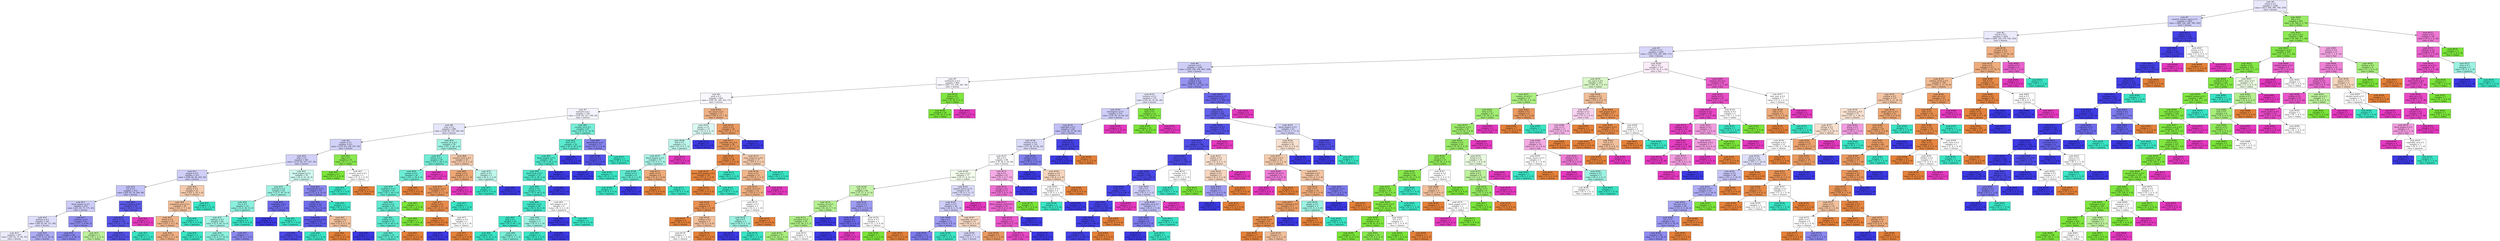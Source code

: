 digraph Tree {
node [shape=box, style="filled", color="black"] ;
0 [label=<node &#35;0<br/>cumin &le; 0.5<br/>samples = 2298<br/>value = [412, 568, 290, 769, 259]<br/>class = korean>, fillcolor="#3c39e51e"] ;
1 [label=<node &#35;1<br/>roasted_sesame_seed &le; 0.5<br/>samples = 1863<br/>value = [408, 220, 284, 766, 185]<br/>class = korean>, fillcolor="#3c39e53f"] ;
0 -> 1 [labeldistance=2.5, labelangle=45, headlabel="True"] ;
2 [label=<node &#35;2<br/>starch &le; 0.5<br/>samples = 1620<br/>value = [404, 220, 279, 534, 183]<br/>class = korean>, fillcolor="#3c39e51b"] ;
1 -> 2 ;
3 [label=<node &#35;3<br/>cilantro &le; 0.5<br/>samples = 1403<br/>value = [253, 218, 265, 496, 171]<br/>class = korean>, fillcolor="#3c39e534"] ;
2 -> 3 ;
4 [label=<node &#35;4<br/>cayenne &le; 0.5<br/>samples = 1246<br/>value = [220, 166, 256, 495, 109]<br/>class = korean>, fillcolor="#3c39e53e"] ;
3 -> 4 ;
5 [label=<node &#35;5<br/>cardamom &le; 0.5<br/>samples = 860<br/>value = [184, 115, 240, 263, 58]<br/>class = korean>, fillcolor="#3c39e509"] ;
4 -> 5 ;
6 [label=<node &#35;6<br/>pork &le; 0.5<br/>samples = 829<br/>value = [184, 85, 240, 263, 57]<br/>class = korean>, fillcolor="#3c39e50a"] ;
5 -> 6 ;
7 [label=<node &#35;7<br/>seaweed &le; 0.5<br/>samples = 756<br/>value = [134, 85, 227, 256, 54]<br/>class = korean>, fillcolor="#3c39e50e"] ;
6 -> 7 ;
8 [label=<node &#35;8<br/>wine &le; 0.5<br/>samples = 689<br/>value = [134, 85, 176, 240, 54]<br/>class = korean>, fillcolor="#3c39e520"] ;
7 -> 8 ;
9 [label=<node &#35;9<br/>yogurt &le; 0.5<br/>samples = 611<br/>value = [113, 83, 128, 237, 50]<br/>class = korean>, fillcolor="#3c39e53a"] ;
8 -> 9 ;
10 [label=<node &#35;10<br/>sake &le; 0.5<br/>samples = 592<br/>value = [112, 66, 127, 237, 50]<br/>class = korean>, fillcolor="#3c39e53c"] ;
9 -> 10 ;
11 [label=<node &#35;11<br/>pepper &le; 0.5<br/>samples = 513<br/>value = [108, 66, 84, 205, 50]<br/>class = korean>, fillcolor="#3c39e53d"] ;
10 -> 11 ;
12 [label=<node &#35;12<br/>nut &le; 0.5<br/>samples = 472<br/>value = [85, 65, 74, 204, 44]<br/>class = korean>, fillcolor="#3c39e54e"] ;
11 -> 12 ;
13 [label=<node &#35;13<br/>black_pepper &le; 0.5<br/>samples = 433<br/>value = [81, 65, 73, 171, 43]<br/>class = korean>, fillcolor="#3c39e541"] ;
12 -> 13 ;
14 [label=<node &#35;14<br/>soybean &le; 0.5<br/>samples = 341<br/>value = [64, 62, 64, 111, 40]<br/>class = korean>, fillcolor="#3c39e52b"] ;
13 -> 14 ;
15 [label=<node &#35;15<br/>samples = 297<br/>value = [63, 62, 51, 85, 36]<br/>class = korean>, fillcolor="#3c39e518"] ;
14 -> 15 ;
16 [label=<node &#35;16<br/>samples = 44<br/>value = [1, 0, 13, 26, 4]<br/>class = korean>, fillcolor="#3c39e56b"] ;
14 -> 16 ;
17 [label=<node &#35;17<br/>turmeric &le; 0.5<br/>samples = 92<br/>value = [17, 3, 9, 60, 3]<br/>class = korean>, fillcolor="#3c39e592"] ;
13 -> 17 ;
18 [label=<node &#35;18<br/>samples = 89<br/>value = [17, 1, 9, 60, 2]<br/>class = korean>, fillcolor="#3c39e598"] ;
17 -> 18 ;
19 [label=<node &#35;19<br/>samples = 3<br/>value = [0, 2, 0, 0, 1]<br/>class = indian>, fillcolor="#7be5397f"] ;
17 -> 19 ;
20 [label=<node &#35;20<br/>tabasco_pepper &le; 0.5<br/>samples = 39<br/>value = [4, 0, 1, 33, 1]<br/>class = korean>, fillcolor="#3c39e5d3"] ;
12 -> 20 ;
21 [label=<node &#35;21<br/>sherry &le; 0.5<br/>samples = 38<br/>value = [4, 0, 1, 33, 0]<br/>class = korean>, fillcolor="#3c39e5da"] ;
20 -> 21 ;
22 [label=<node &#35;22<br/>samples = 37<br/>value = [4, 0, 0, 33, 0]<br/>class = korean>, fillcolor="#3c39e5e0"] ;
21 -> 22 ;
23 [label=<node &#35;23<br/>samples = 1<br/>value = [0, 0, 1, 0, 0]<br/>class = japanese>, fillcolor="#39e5c5ff"] ;
21 -> 23 ;
24 [label=<node &#35;24<br/>samples = 1<br/>value = [0, 0, 0, 0, 1]<br/>class = thai>, fillcolor="#e539c0ff"] ;
20 -> 24 ;
25 [label=<node &#35;25<br/>barley &le; 0.5<br/>samples = 41<br/>value = [23, 1, 10, 1, 6]<br/>class = chinese>, fillcolor="#e581396b"] ;
11 -> 25 ;
26 [label=<node &#35;26<br/>mandarin_peel &le; 0.5<br/>samples = 38<br/>value = [23, 1, 7, 1, 6]<br/>class = chinese>, fillcolor="#e5813984"] ;
25 -> 26 ;
27 [label=<node &#35;27<br/>bread &le; 0.5<br/>samples = 35<br/>value = [23, 1, 4, 1, 6]<br/>class = chinese>, fillcolor="#e5813995"] ;
26 -> 27 ;
28 [label=<node &#35;28<br/>samples = 33<br/>value = [23, 1, 2, 1, 6]<br/>class = chinese>, fillcolor="#e58139a1"] ;
27 -> 28 ;
29 [label=<node &#35;29<br/>samples = 2<br/>value = [0, 0, 2, 0, 0]<br/>class = japanese>, fillcolor="#39e5c5ff"] ;
27 -> 29 ;
30 [label=<node &#35;30<br/>samples = 3<br/>value = [0, 0, 3, 0, 0]<br/>class = japanese>, fillcolor="#39e5c5ff"] ;
26 -> 30 ;
31 [label=<node &#35;31<br/>samples = 3<br/>value = [0, 0, 3, 0, 0]<br/>class = japanese>, fillcolor="#39e5c5ff"] ;
25 -> 31 ;
32 [label=<node &#35;32<br/>black_pepper &le; 0.5<br/>samples = 79<br/>value = [4, 0, 43, 32, 0]<br/>class = japanese>, fillcolor="#39e5c53c"] ;
10 -> 32 ;
33 [label=<node &#35;33<br/>mustard &le; 0.5<br/>samples = 60<br/>value = [2, 0, 39, 19, 0]<br/>class = japanese>, fillcolor="#39e5c57c"] ;
32 -> 33 ;
34 [label=<node &#35;34<br/>rice &le; 0.5<br/>samples = 55<br/>value = [2, 0, 38, 15, 0]<br/>class = japanese>, fillcolor="#39e5c593"] ;
33 -> 34 ;
35 [label=<node &#35;35<br/>soybean &le; 0.5<br/>samples = 46<br/>value = [2, 0, 29, 15, 0]<br/>class = japanese>, fillcolor="#39e5c573"] ;
34 -> 35 ;
36 [label=<node &#35;36<br/>samples = 39<br/>value = [2, 0, 27, 10, 0]<br/>class = japanese>, fillcolor="#39e5c595"] ;
35 -> 36 ;
37 [label=<node &#35;37<br/>samples = 7<br/>value = [0, 0, 2, 5, 0]<br/>class = korean>, fillcolor="#3c39e599"] ;
35 -> 37 ;
38 [label=<node &#35;38<br/>samples = 9<br/>value = [0, 0, 9, 0, 0]<br/>class = japanese>, fillcolor="#39e5c5ff"] ;
34 -> 38 ;
39 [label=<node &#35;39<br/>vegetable &le; 0.5<br/>samples = 5<br/>value = [0, 0, 1, 4, 0]<br/>class = korean>, fillcolor="#3c39e5bf"] ;
33 -> 39 ;
40 [label=<node &#35;40<br/>samples = 4<br/>value = [0, 0, 0, 4, 0]<br/>class = korean>, fillcolor="#3c39e5ff"] ;
39 -> 40 ;
41 [label=<node &#35;41<br/>samples = 1<br/>value = [0, 0, 1, 0, 0]<br/>class = japanese>, fillcolor="#39e5c5ff"] ;
39 -> 41 ;
42 [label=<node &#35;42<br/>katsuobushi &le; 0.5<br/>samples = 19<br/>value = [2, 0, 4, 13, 0]<br/>class = korean>, fillcolor="#3c39e599"] ;
32 -> 42 ;
43 [label=<node &#35;43<br/>chicken &le; 0.5<br/>samples = 17<br/>value = [2, 0, 2, 13, 0]<br/>class = korean>, fillcolor="#3c39e5bb"] ;
42 -> 43 ;
44 [label=<node &#35;44<br/>chinese_cabbage &le; 0.5<br/>samples = 14<br/>value = [0, 0, 2, 12, 0]<br/>class = korean>, fillcolor="#3c39e5d4"] ;
43 -> 44 ;
45 [label=<node &#35;45<br/>samples = 13<br/>value = [0, 0, 1, 12, 0]<br/>class = korean>, fillcolor="#3c39e5ea"] ;
44 -> 45 ;
46 [label=<node &#35;46<br/>samples = 1<br/>value = [0, 0, 1, 0, 0]<br/>class = japanese>, fillcolor="#39e5c5ff"] ;
44 -> 46 ;
47 [label=<node &#35;47<br/>vinegar &le; 0.5<br/>samples = 3<br/>value = [2, 0, 0, 1, 0]<br/>class = chinese>, fillcolor="#e581397f"] ;
43 -> 47 ;
48 [label=<node &#35;48<br/>samples = 2<br/>value = [2, 0, 0, 0, 0]<br/>class = chinese>, fillcolor="#e58139ff"] ;
47 -> 48 ;
49 [label=<node &#35;49<br/>samples = 1<br/>value = [0, 0, 0, 1, 0]<br/>class = korean>, fillcolor="#3c39e5ff"] ;
47 -> 49 ;
50 [label=<node &#35;50<br/>samples = 2<br/>value = [0, 0, 2, 0, 0]<br/>class = japanese>, fillcolor="#39e5c5ff"] ;
42 -> 50 ;
51 [label=<node &#35;51<br/>egg &le; 0.5<br/>samples = 19<br/>value = [1, 17, 1, 0, 0]<br/>class = indian>, fillcolor="#7be539e3"] ;
9 -> 51 ;
52 [label=<node &#35;52<br/>samples = 17<br/>value = [0, 17, 0, 0, 0]<br/>class = indian>, fillcolor="#7be539ff"] ;
51 -> 52 ;
53 [label=<node &#35;53<br/>sesame_seed &le; 0.5<br/>samples = 2<br/>value = [1, 0, 1, 0, 0]<br/>class = chinese>, fillcolor="#e5813900"] ;
51 -> 53 ;
54 [label=<node &#35;54<br/>samples = 1<br/>value = [0, 0, 1, 0, 0]<br/>class = japanese>, fillcolor="#39e5c5ff"] ;
53 -> 54 ;
55 [label=<node &#35;55<br/>samples = 1<br/>value = [1, 0, 0, 0, 0]<br/>class = chinese>, fillcolor="#e58139ff"] ;
53 -> 55 ;
56 [label=<node &#35;56<br/>sesame_oil &le; 0.5<br/>samples = 78<br/>value = [21, 2, 48, 3, 4]<br/>class = japanese>, fillcolor="#39e5c579"] ;
8 -> 56 ;
57 [label=<node &#35;57<br/>honey &le; 0.5<br/>samples = 58<br/>value = [10, 2, 44, 0, 2]<br/>class = japanese>, fillcolor="#39e5c5b5"] ;
56 -> 57 ;
58 [label=<node &#35;58<br/>peanut &le; 0.5<br/>samples = 56<br/>value = [10, 2, 44, 0, 0]<br/>class = japanese>, fillcolor="#39e5c5bc"] ;
57 -> 58 ;
59 [label=<node &#35;59<br/>raspberry &le; 0.5<br/>samples = 54<br/>value = [8, 2, 44, 0, 0]<br/>class = japanese>, fillcolor="#39e5c5c8"] ;
58 -> 59 ;
60 [label=<node &#35;60<br/>apricot &le; 0.5<br/>samples = 53<br/>value = [8, 1, 44, 0, 0]<br/>class = japanese>, fillcolor="#39e5c5cc"] ;
59 -> 60 ;
61 [label=<node &#35;61<br/>scallop &le; 0.5<br/>samples = 52<br/>value = [8, 0, 44, 0, 0]<br/>class = japanese>, fillcolor="#39e5c5d1"] ;
60 -> 61 ;
62 [label=<node &#35;62<br/>samples = 51<br/>value = [7, 0, 44, 0, 0]<br/>class = japanese>, fillcolor="#39e5c5d6"] ;
61 -> 62 ;
63 [label=<node &#35;63<br/>samples = 1<br/>value = [1, 0, 0, 0, 0]<br/>class = chinese>, fillcolor="#e58139ff"] ;
61 -> 63 ;
64 [label=<node &#35;64<br/>samples = 1<br/>value = [0, 1, 0, 0, 0]<br/>class = indian>, fillcolor="#7be539ff"] ;
60 -> 64 ;
65 [label=<node &#35;65<br/>samples = 1<br/>value = [0, 1, 0, 0, 0]<br/>class = indian>, fillcolor="#7be539ff"] ;
59 -> 65 ;
66 [label=<node &#35;66<br/>samples = 2<br/>value = [2, 0, 0, 0, 0]<br/>class = chinese>, fillcolor="#e58139ff"] ;
58 -> 66 ;
67 [label=<node &#35;67<br/>samples = 2<br/>value = [0, 0, 0, 0, 2]<br/>class = thai>, fillcolor="#e539c0ff"] ;
57 -> 67 ;
68 [label=<node &#35;68<br/>sesame_seed &le; 0.5<br/>samples = 20<br/>value = [11, 0, 4, 3, 2]<br/>class = chinese>, fillcolor="#e5813970"] ;
56 -> 68 ;
69 [label=<node &#35;69<br/>honey &le; 0.5<br/>samples = 15<br/>value = [11, 0, 1, 1, 2]<br/>class = chinese>, fillcolor="#e58139b1"] ;
68 -> 69 ;
70 [label=<node &#35;70<br/>bell_pepper &le; 0.5<br/>samples = 13<br/>value = [11, 0, 1, 1, 0]<br/>class = chinese>, fillcolor="#e58139d4"] ;
69 -> 70 ;
71 [label=<node &#35;71<br/>shrimp &le; 0.5<br/>samples = 12<br/>value = [11, 0, 0, 1, 0]<br/>class = chinese>, fillcolor="#e58139e8"] ;
70 -> 71 ;
72 [label=<node &#35;72<br/>samples = 10<br/>value = [10, 0, 0, 0, 0]<br/>class = chinese>, fillcolor="#e58139ff"] ;
71 -> 72 ;
73 [label=<node &#35;73<br/>scallion &le; 0.5<br/>samples = 2<br/>value = [1, 0, 0, 1, 0]<br/>class = chinese>, fillcolor="#e5813900"] ;
71 -> 73 ;
74 [label=<node &#35;74<br/>samples = 1<br/>value = [0, 0, 0, 1, 0]<br/>class = korean>, fillcolor="#3c39e5ff"] ;
73 -> 74 ;
75 [label=<node &#35;75<br/>samples = 1<br/>value = [1, 0, 0, 0, 0]<br/>class = chinese>, fillcolor="#e58139ff"] ;
73 -> 75 ;
76 [label=<node &#35;76<br/>samples = 1<br/>value = [0, 0, 1, 0, 0]<br/>class = japanese>, fillcolor="#39e5c5ff"] ;
70 -> 76 ;
77 [label=<node &#35;77<br/>samples = 2<br/>value = [0, 0, 0, 0, 2]<br/>class = thai>, fillcolor="#e539c0ff"] ;
69 -> 77 ;
78 [label=<node &#35;78<br/>garlic &le; 0.5<br/>samples = 5<br/>value = [0, 0, 3, 2, 0]<br/>class = japanese>, fillcolor="#39e5c555"] ;
68 -> 78 ;
79 [label=<node &#35;79<br/>samples = 3<br/>value = [0, 0, 3, 0, 0]<br/>class = japanese>, fillcolor="#39e5c5ff"] ;
78 -> 79 ;
80 [label=<node &#35;80<br/>samples = 2<br/>value = [0, 0, 0, 2, 0]<br/>class = korean>, fillcolor="#3c39e5ff"] ;
78 -> 80 ;
81 [label=<node &#35;81<br/>sesame_oil &le; 0.5<br/>samples = 67<br/>value = [0, 0, 51, 16, 0]<br/>class = japanese>, fillcolor="#39e5c5af"] ;
7 -> 81 ;
82 [label=<node &#35;82<br/>beef &le; 0.5<br/>samples = 56<br/>value = [0, 0, 48, 8, 0]<br/>class = japanese>, fillcolor="#39e5c5d4"] ;
81 -> 82 ;
83 [label=<node &#35;83<br/>black_pepper &le; 0.5<br/>samples = 54<br/>value = [0, 0, 48, 6, 0]<br/>class = japanese>, fillcolor="#39e5c5df"] ;
82 -> 83 ;
84 [label=<node &#35;84<br/>black_bean &le; 0.5<br/>samples = 53<br/>value = [0, 0, 48, 5, 0]<br/>class = japanese>, fillcolor="#39e5c5e4"] ;
83 -> 84 ;
85 [label=<node &#35;85<br/>wheat &le; 0.5<br/>samples = 52<br/>value = [0, 0, 48, 4, 0]<br/>class = japanese>, fillcolor="#39e5c5ea"] ;
84 -> 85 ;
86 [label=<node &#35;86<br/>vegetable &le; 0.5<br/>samples = 48<br/>value = [0, 0, 46, 2, 0]<br/>class = japanese>, fillcolor="#39e5c5f4"] ;
85 -> 86 ;
87 [label=<node &#35;87<br/>kelp &le; 0.5<br/>samples = 45<br/>value = [0, 0, 44, 1, 0]<br/>class = japanese>, fillcolor="#39e5c5f9"] ;
86 -> 87 ;
88 [label=<node &#35;88<br/>samples = 41<br/>value = [0, 0, 41, 0, 0]<br/>class = japanese>, fillcolor="#39e5c5ff"] ;
87 -> 88 ;
89 [label=<node &#35;89<br/>samples = 4<br/>value = [0, 0, 3, 1, 0]<br/>class = japanese>, fillcolor="#39e5c5aa"] ;
87 -> 89 ;
90 [label=<node &#35;90<br/>radish &le; 0.5<br/>samples = 3<br/>value = [0, 0, 2, 1, 0]<br/>class = japanese>, fillcolor="#39e5c57f"] ;
86 -> 90 ;
91 [label=<node &#35;91<br/>samples = 2<br/>value = [0, 0, 2, 0, 0]<br/>class = japanese>, fillcolor="#39e5c5ff"] ;
90 -> 91 ;
92 [label=<node &#35;92<br/>samples = 1<br/>value = [0, 0, 0, 1, 0]<br/>class = korean>, fillcolor="#3c39e5ff"] ;
90 -> 92 ;
93 [label=<node &#35;93<br/>bell_pepper &le; 0.5<br/>samples = 4<br/>value = [0, 0, 2, 2, 0]<br/>class = japanese>, fillcolor="#39e5c500"] ;
85 -> 93 ;
94 [label=<node &#35;94<br/>samples = 2<br/>value = [0, 0, 0, 2, 0]<br/>class = korean>, fillcolor="#3c39e5ff"] ;
93 -> 94 ;
95 [label=<node &#35;95<br/>samples = 2<br/>value = [0, 0, 2, 0, 0]<br/>class = japanese>, fillcolor="#39e5c5ff"] ;
93 -> 95 ;
96 [label=<node &#35;96<br/>samples = 1<br/>value = [0, 0, 0, 1, 0]<br/>class = korean>, fillcolor="#3c39e5ff"] ;
84 -> 96 ;
97 [label=<node &#35;97<br/>samples = 1<br/>value = [0, 0, 0, 1, 0]<br/>class = korean>, fillcolor="#3c39e5ff"] ;
83 -> 97 ;
98 [label=<node &#35;98<br/>samples = 2<br/>value = [0, 0, 0, 2, 0]<br/>class = korean>, fillcolor="#3c39e5ff"] ;
82 -> 98 ;
99 [label=<node &#35;99<br/>katsuobushi &le; 0.5<br/>samples = 11<br/>value = [0, 0, 3, 8, 0]<br/>class = korean>, fillcolor="#3c39e59f"] ;
81 -> 99 ;
100 [label=<node &#35;100<br/>carrot &le; 0.5<br/>samples = 9<br/>value = [0, 0, 1, 8, 0]<br/>class = korean>, fillcolor="#3c39e5df"] ;
99 -> 100 ;
101 [label=<node &#35;101<br/>samples = 8<br/>value = [0, 0, 0, 8, 0]<br/>class = korean>, fillcolor="#3c39e5ff"] ;
100 -> 101 ;
102 [label=<node &#35;102<br/>samples = 1<br/>value = [0, 0, 1, 0, 0]<br/>class = japanese>, fillcolor="#39e5c5ff"] ;
100 -> 102 ;
103 [label=<node &#35;103<br/>samples = 2<br/>value = [0, 0, 2, 0, 0]<br/>class = japanese>, fillcolor="#39e5c5ff"] ;
99 -> 103 ;
104 [label=<node &#35;104<br/>soy_sauce &le; 0.5<br/>samples = 73<br/>value = [50, 0, 13, 7, 3]<br/>class = chinese>, fillcolor="#e581399d"] ;
6 -> 104 ;
105 [label=<node &#35;105<br/>ginger &le; 0.5<br/>samples = 15<br/>value = [3, 0, 6, 4, 2]<br/>class = japanese>, fillcolor="#39e5c52e"] ;
104 -> 105 ;
106 [label=<node &#35;106<br/>fish &le; 0.5<br/>samples = 12<br/>value = [3, 0, 6, 1, 2]<br/>class = japanese>, fillcolor="#39e5c555"] ;
105 -> 106 ;
107 [label=<node &#35;107<br/>black_pepper &le; 0.5<br/>samples = 10<br/>value = [3, 0, 6, 1, 0]<br/>class = japanese>, fillcolor="#39e5c56d"] ;
106 -> 107 ;
108 [label=<node &#35;108<br/>shrimp &le; 0.5<br/>samples = 6<br/>value = [0, 0, 5, 1, 0]<br/>class = japanese>, fillcolor="#39e5c5cc"] ;
107 -> 108 ;
109 [label=<node &#35;109<br/>samples = 5<br/>value = [0, 0, 5, 0, 0]<br/>class = japanese>, fillcolor="#39e5c5ff"] ;
108 -> 109 ;
110 [label=<node &#35;110<br/>samples = 1<br/>value = [0, 0, 0, 1, 0]<br/>class = korean>, fillcolor="#3c39e5ff"] ;
108 -> 110 ;
111 [label=<node &#35;111<br/>garlic &le; 0.5<br/>samples = 4<br/>value = [3, 0, 1, 0, 0]<br/>class = chinese>, fillcolor="#e58139aa"] ;
107 -> 111 ;
112 [label=<node &#35;112<br/>samples = 3<br/>value = [3, 0, 0, 0, 0]<br/>class = chinese>, fillcolor="#e58139ff"] ;
111 -> 112 ;
113 [label=<node &#35;113<br/>samples = 1<br/>value = [0, 0, 1, 0, 0]<br/>class = japanese>, fillcolor="#39e5c5ff"] ;
111 -> 113 ;
114 [label=<node &#35;114<br/>samples = 2<br/>value = [0, 0, 0, 0, 2]<br/>class = thai>, fillcolor="#e539c0ff"] ;
106 -> 114 ;
115 [label=<node &#35;115<br/>samples = 3<br/>value = [0, 0, 0, 3, 0]<br/>class = korean>, fillcolor="#3c39e5ff"] ;
105 -> 115 ;
116 [label=<node &#35;116<br/>yeast &le; 0.5<br/>samples = 58<br/>value = [47, 0, 7, 3, 1]<br/>class = chinese>, fillcolor="#e58139c8"] ;
104 -> 116 ;
117 [label=<node &#35;117<br/>vegetable_oil &le; 0.5<br/>samples = 56<br/>value = [47, 0, 7, 1, 1]<br/>class = chinese>, fillcolor="#e58139d0"] ;
116 -> 117 ;
118 [label=<node &#35;118<br/>radish &le; 0.5<br/>samples = 39<br/>value = [37, 0, 2, 0, 0]<br/>class = chinese>, fillcolor="#e58139f1"] ;
117 -> 118 ;
119 [label=<node &#35;119<br/>green_bell_pepper &le; 0.5<br/>samples = 38<br/>value = [37, 0, 1, 0, 0]<br/>class = chinese>, fillcolor="#e58139f8"] ;
118 -> 119 ;
120 [label=<node &#35;120<br/>samples = 37<br/>value = [37, 0, 0, 0, 0]<br/>class = chinese>, fillcolor="#e58139ff"] ;
119 -> 120 ;
121 [label=<node &#35;121<br/>samples = 1<br/>value = [0, 0, 1, 0, 0]<br/>class = japanese>, fillcolor="#39e5c5ff"] ;
119 -> 121 ;
122 [label=<node &#35;122<br/>samples = 1<br/>value = [0, 0, 1, 0, 0]<br/>class = japanese>, fillcolor="#39e5c5ff"] ;
118 -> 122 ;
123 [label=<node &#35;123<br/>cane_molasses &le; 0.5<br/>samples = 17<br/>value = [10, 0, 5, 1, 1]<br/>class = chinese>, fillcolor="#e581396a"] ;
117 -> 123 ;
124 [label=<node &#35;124<br/>bean &le; 0.5<br/>samples = 15<br/>value = [10, 0, 3, 1, 1]<br/>class = chinese>, fillcolor="#e5813995"] ;
123 -> 124 ;
125 [label=<node &#35;125<br/>sesame_oil &le; 0.5<br/>samples = 14<br/>value = [10, 0, 3, 1, 0]<br/>class = chinese>, fillcolor="#e58139a2"] ;
124 -> 125 ;
126 [label=<node &#35;126<br/>sake &le; 0.5<br/>samples = 9<br/>value = [8, 0, 1, 0, 0]<br/>class = chinese>, fillcolor="#e58139df"] ;
125 -> 126 ;
127 [label=<node &#35;127<br/>samples = 6<br/>value = [6, 0, 0, 0, 0]<br/>class = chinese>, fillcolor="#e58139ff"] ;
126 -> 127 ;
128 [label=<node &#35;128<br/>scallion &le; 0.5<br/>samples = 3<br/>value = [2, 0, 1, 0, 0]<br/>class = chinese>, fillcolor="#e581397f"] ;
126 -> 128 ;
129 [label=<node &#35;129<br/>samples = 2<br/>value = [1, 0, 1, 0, 0]<br/>class = chinese>, fillcolor="#e5813900"] ;
128 -> 129 ;
130 [label=<node &#35;130<br/>samples = 1<br/>value = [1, 0, 0, 0, 0]<br/>class = chinese>, fillcolor="#e58139ff"] ;
128 -> 130 ;
131 [label=<node &#35;131<br/>pepper &le; 0.5<br/>samples = 5<br/>value = [2, 0, 2, 1, 0]<br/>class = chinese>, fillcolor="#e5813900"] ;
125 -> 131 ;
132 [label=<node &#35;132<br/>egg &le; 0.5<br/>samples = 3<br/>value = [0, 0, 2, 1, 0]<br/>class = japanese>, fillcolor="#39e5c57f"] ;
131 -> 132 ;
133 [label=<node &#35;133<br/>samples = 1<br/>value = [0, 0, 0, 1, 0]<br/>class = korean>, fillcolor="#3c39e5ff"] ;
132 -> 133 ;
134 [label=<node &#35;134<br/>samples = 2<br/>value = [0, 0, 2, 0, 0]<br/>class = japanese>, fillcolor="#39e5c5ff"] ;
132 -> 134 ;
135 [label=<node &#35;135<br/>samples = 2<br/>value = [2, 0, 0, 0, 0]<br/>class = chinese>, fillcolor="#e58139ff"] ;
131 -> 135 ;
136 [label=<node &#35;136<br/>samples = 1<br/>value = [0, 0, 0, 0, 1]<br/>class = thai>, fillcolor="#e539c0ff"] ;
124 -> 136 ;
137 [label=<node &#35;137<br/>samples = 2<br/>value = [0, 0, 2, 0, 0]<br/>class = japanese>, fillcolor="#39e5c5ff"] ;
123 -> 137 ;
138 [label=<node &#35;138<br/>samples = 2<br/>value = [0, 0, 0, 2, 0]<br/>class = korean>, fillcolor="#3c39e5ff"] ;
116 -> 138 ;
139 [label=<node &#35;139<br/>bean &le; 0.5<br/>samples = 31<br/>value = [0, 30, 0, 0, 1]<br/>class = indian>, fillcolor="#7be539f6"] ;
5 -> 139 ;
140 [label=<node &#35;140<br/>samples = 30<br/>value = [0, 30, 0, 0, 0]<br/>class = indian>, fillcolor="#7be539ff"] ;
139 -> 140 ;
141 [label=<node &#35;141<br/>samples = 1<br/>value = [0, 0, 0, 0, 1]<br/>class = thai>, fillcolor="#e539c0ff"] ;
139 -> 141 ;
142 [label=<node &#35;142<br/>scallion &le; 0.5<br/>samples = 386<br/>value = [36, 51, 16, 232, 51]<br/>class = korean>, fillcolor="#3c39e58a"] ;
4 -> 142 ;
143 [label=<node &#35;143<br/>turmeric &le; 0.5<br/>samples = 174<br/>value = [14, 50, 10, 64, 36]<br/>class = korean>, fillcolor="#3c39e51d"] ;
142 -> 143 ;
144 [label=<node &#35;144<br/>lemongrass &le; 0.5<br/>samples = 151<br/>value = [14, 28, 10, 64, 35]<br/>class = korean>, fillcolor="#3c39e540"] ;
143 -> 144 ;
145 [label=<node &#35;145<br/>vegetable &le; 0.5<br/>samples = 140<br/>value = [14, 28, 10, 64, 24]<br/>class = korean>, fillcolor="#3c39e552"] ;
144 -> 145 ;
146 [label=<node &#35;146<br/>soybean &le; 0.5<br/>samples = 119<br/>value = [13, 28, 10, 44, 24]<br/>class = korean>, fillcolor="#3c39e52d"] ;
145 -> 146 ;
147 [label=<node &#35;147<br/>fish &le; 0.5<br/>samples = 98<br/>value = [9, 28, 8, 29, 24]<br/>class = korean>, fillcolor="#3c39e504"] ;
146 -> 147 ;
148 [label=<node &#35;148<br/>soy_sauce &le; 0.5<br/>samples = 77<br/>value = [9, 27, 8, 22, 11]<br/>class = indian>, fillcolor="#7be53917"] ;
147 -> 148 ;
149 [label=<node &#35;149<br/>egg &le; 0.5<br/>samples = 48<br/>value = [3, 27, 3, 11, 4]<br/>class = indian>, fillcolor="#7be5396e"] ;
148 -> 149 ;
150 [label=<node &#35;150<br/>sesame_oil &le; 0.5<br/>samples = 41<br/>value = [2, 26, 3, 7, 3]<br/>class = indian>, fillcolor="#7be5398e"] ;
149 -> 150 ;
151 [label=<node &#35;151<br/>cucumber &le; 0.5<br/>samples = 39<br/>value = [2, 26, 3, 5, 3]<br/>class = indian>, fillcolor="#7be5399d"] ;
150 -> 151 ;
152 [label=<node &#35;152<br/>samples = 37<br/>value = [1, 26, 2, 5, 3]<br/>class = indian>, fillcolor="#7be539a7"] ;
151 -> 152 ;
153 [label=<node &#35;153<br/>samples = 2<br/>value = [1, 0, 1, 0, 0]<br/>class = chinese>, fillcolor="#e5813900"] ;
151 -> 153 ;
154 [label=<node &#35;154<br/>samples = 2<br/>value = [0, 0, 0, 2, 0]<br/>class = korean>, fillcolor="#3c39e5ff"] ;
150 -> 154 ;
155 [label=<node &#35;155<br/>corn &le; 0.5<br/>samples = 7<br/>value = [1, 1, 0, 4, 1]<br/>class = korean>, fillcolor="#3c39e57f"] ;
149 -> 155 ;
156 [label=<node &#35;156<br/>bread &le; 0.5<br/>samples = 5<br/>value = [0, 0, 0, 4, 1]<br/>class = korean>, fillcolor="#3c39e5bf"] ;
155 -> 156 ;
157 [label=<node &#35;157<br/>samples = 4<br/>value = [0, 0, 0, 4, 0]<br/>class = korean>, fillcolor="#3c39e5ff"] ;
156 -> 157 ;
158 [label=<node &#35;158<br/>samples = 1<br/>value = [0, 0, 0, 0, 1]<br/>class = thai>, fillcolor="#e539c0ff"] ;
156 -> 158 ;
159 [label=<node &#35;159<br/>bacon &le; 0.5<br/>samples = 2<br/>value = [1, 1, 0, 0, 0]<br/>class = chinese>, fillcolor="#e5813900"] ;
155 -> 159 ;
160 [label=<node &#35;160<br/>samples = 1<br/>value = [0, 1, 0, 0, 0]<br/>class = indian>, fillcolor="#7be539ff"] ;
159 -> 160 ;
161 [label=<node &#35;161<br/>samples = 1<br/>value = [1, 0, 0, 0, 0]<br/>class = chinese>, fillcolor="#e58139ff"] ;
159 -> 161 ;
162 [label=<node &#35;162<br/>peanut_butter &le; 0.5<br/>samples = 29<br/>value = [6, 0, 5, 11, 7]<br/>class = korean>, fillcolor="#3c39e52e"] ;
148 -> 162 ;
163 [label=<node &#35;163<br/>garlic &le; 0.5<br/>samples = 26<br/>value = [6, 0, 5, 11, 4]<br/>class = korean>, fillcolor="#3c39e540"] ;
162 -> 163 ;
164 [label=<node &#35;164<br/>egg &le; 0.5<br/>samples = 13<br/>value = [0, 0, 3, 8, 2]<br/>class = korean>, fillcolor="#3c39e580"] ;
163 -> 164 ;
165 [label=<node &#35;165<br/>samples = 11<br/>value = [0, 0, 1, 8, 2]<br/>class = korean>, fillcolor="#3c39e5aa"] ;
164 -> 165 ;
166 [label=<node &#35;166<br/>samples = 2<br/>value = [0, 0, 2, 0, 0]<br/>class = japanese>, fillcolor="#39e5c5ff"] ;
164 -> 166 ;
167 [label=<node &#35;167<br/>vegetable_oil &le; 0.5<br/>samples = 13<br/>value = [6, 0, 2, 3, 2]<br/>class = chinese>, fillcolor="#e581394d"] ;
163 -> 167 ;
168 [label=<node &#35;168<br/>samples = 7<br/>value = [1, 0, 1, 3, 2]<br/>class = korean>, fillcolor="#3c39e533"] ;
167 -> 168 ;
169 [label=<node &#35;169<br/>samples = 6<br/>value = [5, 0, 1, 0, 0]<br/>class = chinese>, fillcolor="#e58139cc"] ;
167 -> 169 ;
170 [label=<node &#35;170<br/>samples = 3<br/>value = [0, 0, 0, 0, 3]<br/>class = thai>, fillcolor="#e539c0ff"] ;
162 -> 170 ;
171 [label=<node &#35;171<br/>egg &le; 0.5<br/>samples = 21<br/>value = [0, 1, 0, 7, 13]<br/>class = thai>, fillcolor="#e539c06d"] ;
147 -> 171 ;
172 [label=<node &#35;172<br/>mango &le; 0.5<br/>samples = 17<br/>value = [0, 1, 0, 3, 13]<br/>class = thai>, fillcolor="#e539c0b6"] ;
171 -> 172 ;
173 [label=<node &#35;173<br/>black_sesame_seed &le; 0.5<br/>samples = 16<br/>value = [0, 0, 0, 3, 13]<br/>class = thai>, fillcolor="#e539c0c4"] ;
172 -> 173 ;
174 [label=<node &#35;174<br/>nira &le; 0.5<br/>samples = 15<br/>value = [0, 0, 0, 2, 13]<br/>class = thai>, fillcolor="#e539c0d8"] ;
173 -> 174 ;
175 [label=<node &#35;175<br/>samples = 14<br/>value = [0, 0, 0, 1, 13]<br/>class = thai>, fillcolor="#e539c0eb"] ;
174 -> 175 ;
176 [label=<node &#35;176<br/>samples = 1<br/>value = [0, 0, 0, 1, 0]<br/>class = korean>, fillcolor="#3c39e5ff"] ;
174 -> 176 ;
177 [label=<node &#35;177<br/>samples = 1<br/>value = [0, 0, 0, 1, 0]<br/>class = korean>, fillcolor="#3c39e5ff"] ;
173 -> 177 ;
178 [label=<node &#35;178<br/>samples = 1<br/>value = [0, 1, 0, 0, 0]<br/>class = indian>, fillcolor="#7be539ff"] ;
172 -> 178 ;
179 [label=<node &#35;179<br/>samples = 4<br/>value = [0, 0, 0, 4, 0]<br/>class = korean>, fillcolor="#3c39e5ff"] ;
171 -> 179 ;
180 [label=<node &#35;180<br/>vinegar &le; 0.5<br/>samples = 21<br/>value = [4, 0, 2, 15, 0]<br/>class = korean>, fillcolor="#3c39e5a5"] ;
146 -> 180 ;
181 [label=<node &#35;181<br/>samples = 13<br/>value = [0, 0, 0, 13, 0]<br/>class = korean>, fillcolor="#3c39e5ff"] ;
180 -> 181 ;
182 [label=<node &#35;182<br/>pepper &le; 0.5<br/>samples = 8<br/>value = [4, 0, 2, 2, 0]<br/>class = chinese>, fillcolor="#e5813955"] ;
180 -> 182 ;
183 [label=<node &#35;183<br/>soy_sauce &le; 0.5<br/>samples = 4<br/>value = [0, 0, 2, 2, 0]<br/>class = japanese>, fillcolor="#39e5c500"] ;
182 -> 183 ;
184 [label=<node &#35;184<br/>samples = 2<br/>value = [0, 0, 2, 0, 0]<br/>class = japanese>, fillcolor="#39e5c5ff"] ;
183 -> 184 ;
185 [label=<node &#35;185<br/>samples = 2<br/>value = [0, 0, 0, 2, 0]<br/>class = korean>, fillcolor="#3c39e5ff"] ;
183 -> 185 ;
186 [label=<node &#35;186<br/>samples = 4<br/>value = [4, 0, 0, 0, 0]<br/>class = chinese>, fillcolor="#e58139ff"] ;
182 -> 186 ;
187 [label=<node &#35;187<br/>tomato &le; 0.5<br/>samples = 21<br/>value = [1, 0, 0, 20, 0]<br/>class = korean>, fillcolor="#3c39e5f2"] ;
145 -> 187 ;
188 [label=<node &#35;188<br/>samples = 20<br/>value = [0, 0, 0, 20, 0]<br/>class = korean>, fillcolor="#3c39e5ff"] ;
187 -> 188 ;
189 [label=<node &#35;189<br/>samples = 1<br/>value = [1, 0, 0, 0, 0]<br/>class = chinese>, fillcolor="#e58139ff"] ;
187 -> 189 ;
190 [label=<node &#35;190<br/>samples = 11<br/>value = [0, 0, 0, 0, 11]<br/>class = thai>, fillcolor="#e539c0ff"] ;
144 -> 190 ;
191 [label=<node &#35;191<br/>basil &le; 0.5<br/>samples = 23<br/>value = [0, 22, 0, 0, 1]<br/>class = indian>, fillcolor="#7be539f3"] ;
143 -> 191 ;
192 [label=<node &#35;192<br/>samples = 22<br/>value = [0, 22, 0, 0, 0]<br/>class = indian>, fillcolor="#7be539ff"] ;
191 -> 192 ;
193 [label=<node &#35;193<br/>samples = 1<br/>value = [0, 0, 0, 0, 1]<br/>class = thai>, fillcolor="#e539c0ff"] ;
191 -> 193 ;
194 [label=<node &#35;194<br/>peanut_butter &le; 0.5<br/>samples = 212<br/>value = [22, 1, 6, 168, 15]<br/>class = korean>, fillcolor="#3c39e5c4"] ;
142 -> 194 ;
195 [label=<node &#35;195<br/>vinegar &le; 0.5<br/>samples = 206<br/>value = [22, 1, 6, 168, 9]<br/>class = korean>, fillcolor="#3c39e5ca"] ;
194 -> 195 ;
196 [label=<node &#35;196<br/>lime_juice &le; 0.5<br/>samples = 171<br/>value = [10, 1, 3, 151, 6]<br/>class = korean>, fillcolor="#3c39e5df"] ;
195 -> 196 ;
197 [label=<node &#35;197<br/>bean &le; 0.5<br/>samples = 168<br/>value = [10, 1, 3, 151, 3]<br/>class = korean>, fillcolor="#3c39e5e4"] ;
196 -> 197 ;
198 [label=<node &#35;198<br/>olive_oil &le; 0.5<br/>samples = 162<br/>value = [7, 1, 3, 149, 2]<br/>class = korean>, fillcolor="#3c39e5ea"] ;
197 -> 198 ;
199 [label=<node &#35;199<br/>chicken &le; 0.5<br/>samples = 160<br/>value = [7, 0, 2, 149, 2]<br/>class = korean>, fillcolor="#3c39e5ed"] ;
198 -> 199 ;
200 [label=<node &#35;200<br/>basil &le; 0.5<br/>samples = 154<br/>value = [7, 0, 0, 146, 1]<br/>class = korean>, fillcolor="#3c39e5f1"] ;
199 -> 200 ;
201 [label=<node &#35;201<br/>sherry &le; 0.5<br/>samples = 153<br/>value = [7, 0, 0, 146, 0]<br/>class = korean>, fillcolor="#3c39e5f3"] ;
200 -> 201 ;
202 [label=<node &#35;202<br/>peanut &le; 0.5<br/>samples = 152<br/>value = [6, 0, 0, 146, 0]<br/>class = korean>, fillcolor="#3c39e5f5"] ;
201 -> 202 ;
203 [label=<node &#35;203<br/>samples = 151<br/>value = [5, 0, 0, 146, 0]<br/>class = korean>, fillcolor="#3c39e5f6"] ;
202 -> 203 ;
204 [label=<node &#35;204<br/>samples = 1<br/>value = [1, 0, 0, 0, 0]<br/>class = chinese>, fillcolor="#e58139ff"] ;
202 -> 204 ;
205 [label=<node &#35;205<br/>samples = 1<br/>value = [1, 0, 0, 0, 0]<br/>class = chinese>, fillcolor="#e58139ff"] ;
201 -> 205 ;
206 [label=<node &#35;206<br/>samples = 1<br/>value = [0, 0, 0, 0, 1]<br/>class = thai>, fillcolor="#e539c0ff"] ;
200 -> 206 ;
207 [label=<node &#35;207<br/>nut &le; 0.5<br/>samples = 6<br/>value = [0, 0, 2, 3, 1]<br/>class = korean>, fillcolor="#3c39e540"] ;
199 -> 207 ;
208 [label=<node &#35;208<br/>vegetable_oil &le; 0.5<br/>samples = 5<br/>value = [0, 0, 2, 3, 0]<br/>class = korean>, fillcolor="#3c39e555"] ;
207 -> 208 ;
209 [label=<node &#35;209<br/>wine &le; 0.5<br/>samples = 4<br/>value = [0, 0, 1, 3, 0]<br/>class = korean>, fillcolor="#3c39e5aa"] ;
208 -> 209 ;
210 [label=<node &#35;210<br/>samples = 3<br/>value = [0, 0, 0, 3, 0]<br/>class = korean>, fillcolor="#3c39e5ff"] ;
209 -> 210 ;
211 [label=<node &#35;211<br/>samples = 1<br/>value = [0, 0, 1, 0, 0]<br/>class = japanese>, fillcolor="#39e5c5ff"] ;
209 -> 211 ;
212 [label=<node &#35;212<br/>samples = 1<br/>value = [0, 0, 1, 0, 0]<br/>class = japanese>, fillcolor="#39e5c5ff"] ;
208 -> 212 ;
213 [label=<node &#35;213<br/>samples = 1<br/>value = [0, 0, 0, 0, 1]<br/>class = thai>, fillcolor="#e539c0ff"] ;
207 -> 213 ;
214 [label=<node &#35;214<br/>cucumber &le; 0.5<br/>samples = 2<br/>value = [0, 1, 1, 0, 0]<br/>class = indian>, fillcolor="#7be53900"] ;
198 -> 214 ;
215 [label=<node &#35;215<br/>samples = 1<br/>value = [0, 0, 1, 0, 0]<br/>class = japanese>, fillcolor="#39e5c5ff"] ;
214 -> 215 ;
216 [label=<node &#35;216<br/>samples = 1<br/>value = [0, 1, 0, 0, 0]<br/>class = indian>, fillcolor="#7be539ff"] ;
214 -> 216 ;
217 [label=<node &#35;217<br/>shallot &le; 0.5<br/>samples = 6<br/>value = [3, 0, 0, 2, 1]<br/>class = chinese>, fillcolor="#e5813940"] ;
197 -> 217 ;
218 [label=<node &#35;218<br/>ginger &le; 0.5<br/>samples = 5<br/>value = [3, 0, 0, 2, 0]<br/>class = chinese>, fillcolor="#e5813955"] ;
217 -> 218 ;
219 [label=<node &#35;219<br/>pork &le; 0.5<br/>samples = 3<br/>value = [1, 0, 0, 2, 0]<br/>class = korean>, fillcolor="#3c39e57f"] ;
218 -> 219 ;
220 [label=<node &#35;220<br/>samples = 2<br/>value = [0, 0, 0, 2, 0]<br/>class = korean>, fillcolor="#3c39e5ff"] ;
219 -> 220 ;
221 [label=<node &#35;221<br/>samples = 1<br/>value = [1, 0, 0, 0, 0]<br/>class = chinese>, fillcolor="#e58139ff"] ;
219 -> 221 ;
222 [label=<node &#35;222<br/>samples = 2<br/>value = [2, 0, 0, 0, 0]<br/>class = chinese>, fillcolor="#e58139ff"] ;
218 -> 222 ;
223 [label=<node &#35;223<br/>samples = 1<br/>value = [0, 0, 0, 0, 1]<br/>class = thai>, fillcolor="#e539c0ff"] ;
217 -> 223 ;
224 [label=<node &#35;224<br/>samples = 3<br/>value = [0, 0, 0, 0, 3]<br/>class = thai>, fillcolor="#e539c0ff"] ;
196 -> 224 ;
225 [label=<node &#35;225<br/>black_pepper &le; 0.5<br/>samples = 35<br/>value = [12, 0, 3, 17, 3]<br/>class = korean>, fillcolor="#3c39e537"] ;
195 -> 225 ;
226 [label=<node &#35;226<br/>radish &le; 0.5<br/>samples = 25<br/>value = [12, 0, 2, 8, 3]<br/>class = chinese>, fillcolor="#e581393c"] ;
225 -> 226 ;
227 [label=<node &#35;227<br/>soy_sauce &le; 0.5<br/>samples = 22<br/>value = [12, 0, 2, 5, 3]<br/>class = chinese>, fillcolor="#e5813969"] ;
226 -> 227 ;
228 [label=<node &#35;228<br/>sesame_oil &le; 0.5<br/>samples = 4<br/>value = [1, 0, 0, 0, 3]<br/>class = thai>, fillcolor="#e539c0aa"] ;
227 -> 228 ;
229 [label=<node &#35;229<br/>samples = 3<br/>value = [0, 0, 0, 0, 3]<br/>class = thai>, fillcolor="#e539c0ff"] ;
228 -> 229 ;
230 [label=<node &#35;230<br/>samples = 1<br/>value = [1, 0, 0, 0, 0]<br/>class = chinese>, fillcolor="#e58139ff"] ;
228 -> 230 ;
231 [label=<node &#35;231<br/>vegetable &le; 0.5<br/>samples = 18<br/>value = [11, 0, 2, 5, 0]<br/>class = chinese>, fillcolor="#e5813976"] ;
227 -> 231 ;
232 [label=<node &#35;232<br/>sake &le; 0.5<br/>samples = 14<br/>value = [10, 0, 2, 2, 0]<br/>class = chinese>, fillcolor="#e58139aa"] ;
231 -> 232 ;
233 [label=<node &#35;233<br/>chinese_cabbage &le; 0.5<br/>samples = 11<br/>value = [9, 0, 0, 2, 0]<br/>class = chinese>, fillcolor="#e58139c6"] ;
232 -> 233 ;
234 [label=<node &#35;234<br/>white_wine &le; 0.5<br/>samples = 10<br/>value = [9, 0, 0, 1, 0]<br/>class = chinese>, fillcolor="#e58139e3"] ;
233 -> 234 ;
235 [label=<node &#35;235<br/>samples = 7<br/>value = [7, 0, 0, 0, 0]<br/>class = chinese>, fillcolor="#e58139ff"] ;
234 -> 235 ;
236 [label=<node &#35;236<br/>samples = 3<br/>value = [2, 0, 0, 1, 0]<br/>class = chinese>, fillcolor="#e581397f"] ;
234 -> 236 ;
237 [label=<node &#35;237<br/>samples = 1<br/>value = [0, 0, 0, 1, 0]<br/>class = korean>, fillcolor="#3c39e5ff"] ;
233 -> 237 ;
238 [label=<node &#35;238<br/>ginger &le; 0.5<br/>samples = 3<br/>value = [1, 0, 2, 0, 0]<br/>class = japanese>, fillcolor="#39e5c57f"] ;
232 -> 238 ;
239 [label=<node &#35;239<br/>samples = 1<br/>value = [1, 0, 0, 0, 0]<br/>class = chinese>, fillcolor="#e58139ff"] ;
238 -> 239 ;
240 [label=<node &#35;240<br/>samples = 2<br/>value = [0, 0, 2, 0, 0]<br/>class = japanese>, fillcolor="#39e5c5ff"] ;
238 -> 240 ;
241 [label=<node &#35;241<br/>mushroom &le; 0.5<br/>samples = 4<br/>value = [1, 0, 0, 3, 0]<br/>class = korean>, fillcolor="#3c39e5aa"] ;
231 -> 241 ;
242 [label=<node &#35;242<br/>samples = 3<br/>value = [0, 0, 0, 3, 0]<br/>class = korean>, fillcolor="#3c39e5ff"] ;
241 -> 242 ;
243 [label=<node &#35;243<br/>samples = 1<br/>value = [1, 0, 0, 0, 0]<br/>class = chinese>, fillcolor="#e58139ff"] ;
241 -> 243 ;
244 [label=<node &#35;244<br/>samples = 3<br/>value = [0, 0, 0, 3, 0]<br/>class = korean>, fillcolor="#3c39e5ff"] ;
226 -> 244 ;
245 [label=<node &#35;245<br/>shallot &le; 0.5<br/>samples = 10<br/>value = [0, 0, 1, 9, 0]<br/>class = korean>, fillcolor="#3c39e5e3"] ;
225 -> 245 ;
246 [label=<node &#35;246<br/>samples = 9<br/>value = [0, 0, 0, 9, 0]<br/>class = korean>, fillcolor="#3c39e5ff"] ;
245 -> 246 ;
247 [label=<node &#35;247<br/>samples = 1<br/>value = [0, 0, 1, 0, 0]<br/>class = japanese>, fillcolor="#39e5c5ff"] ;
245 -> 247 ;
248 [label=<node &#35;248<br/>samples = 6<br/>value = [0, 0, 0, 0, 6]<br/>class = thai>, fillcolor="#e539c0ff"] ;
194 -> 248 ;
249 [label=<node &#35;249<br/>fish &le; 0.5<br/>samples = 157<br/>value = [33, 52, 9, 1, 62]<br/>class = thai>, fillcolor="#e539c018"] ;
3 -> 249 ;
250 [label=<node &#35;250<br/>soy_sauce &le; 0.5<br/>samples = 103<br/>value = [29, 50, 7, 0, 17]<br/>class = indian>, fillcolor="#7be53948"] ;
249 -> 250 ;
251 [label=<node &#35;251<br/>sesame_oil &le; 0.5<br/>samples = 73<br/>value = [10, 50, 3, 0, 10]<br/>class = indian>, fillcolor="#7be539a2"] ;
250 -> 251 ;
252 [label=<node &#35;252<br/>wine &le; 0.5<br/>samples = 67<br/>value = [5, 50, 2, 0, 10]<br/>class = indian>, fillcolor="#7be539b3"] ;
251 -> 252 ;
253 [label=<node &#35;253<br/>lemongrass &le; 0.5<br/>samples = 65<br/>value = [5, 50, 2, 0, 8]<br/>class = indian>, fillcolor="#7be539bc"] ;
252 -> 253 ;
254 [label=<node &#35;254<br/>scallion &le; 0.5<br/>samples = 63<br/>value = [5, 50, 2, 0, 6]<br/>class = indian>, fillcolor="#7be539c5"] ;
253 -> 254 ;
255 [label=<node &#35;255<br/>bean &le; 0.5<br/>samples = 53<br/>value = [4, 45, 2, 0, 2]<br/>class = indian>, fillcolor="#7be539d5"] ;
254 -> 255 ;
256 [label=<node &#35;256<br/>barley &le; 0.5<br/>samples = 46<br/>value = [1, 42, 2, 0, 1]<br/>class = indian>, fillcolor="#7be539e8"] ;
255 -> 256 ;
257 [label=<node &#35;257<br/>shallot &le; 0.5<br/>samples = 45<br/>value = [1, 42, 1, 0, 1]<br/>class = indian>, fillcolor="#7be539ee"] ;
256 -> 257 ;
258 [label=<node &#35;258<br/>chicken_broth &le; 0.5<br/>samples = 44<br/>value = [1, 42, 0, 0, 1]<br/>class = indian>, fillcolor="#7be539f3"] ;
257 -> 258 ;
259 [label=<node &#35;259<br/>chicken &le; 0.5<br/>samples = 42<br/>value = [0, 41, 0, 0, 1]<br/>class = indian>, fillcolor="#7be539f9"] ;
258 -> 259 ;
260 [label=<node &#35;260<br/>samples = 32<br/>value = [0, 32, 0, 0, 0]<br/>class = indian>, fillcolor="#7be539ff"] ;
259 -> 260 ;
261 [label=<node &#35;261<br/>samples = 10<br/>value = [0, 9, 0, 0, 1]<br/>class = indian>, fillcolor="#7be539e3"] ;
259 -> 261 ;
262 [label=<node &#35;262<br/>rice &le; 0.5<br/>samples = 2<br/>value = [1, 1, 0, 0, 0]<br/>class = chinese>, fillcolor="#e5813900"] ;
258 -> 262 ;
263 [label=<node &#35;263<br/>samples = 1<br/>value = [0, 1, 0, 0, 0]<br/>class = indian>, fillcolor="#7be539ff"] ;
262 -> 263 ;
264 [label=<node &#35;264<br/>samples = 1<br/>value = [1, 0, 0, 0, 0]<br/>class = chinese>, fillcolor="#e58139ff"] ;
262 -> 264 ;
265 [label=<node &#35;265<br/>samples = 1<br/>value = [0, 0, 1, 0, 0]<br/>class = japanese>, fillcolor="#39e5c5ff"] ;
257 -> 265 ;
266 [label=<node &#35;266<br/>samples = 1<br/>value = [0, 0, 1, 0, 0]<br/>class = japanese>, fillcolor="#39e5c5ff"] ;
256 -> 266 ;
267 [label=<node &#35;267<br/>coconut &le; 0.5<br/>samples = 7<br/>value = [3, 3, 0, 0, 1]<br/>class = chinese>, fillcolor="#e5813900"] ;
255 -> 267 ;
268 [label=<node &#35;268<br/>rice &le; 0.5<br/>samples = 5<br/>value = [3, 1, 0, 0, 1]<br/>class = chinese>, fillcolor="#e581397f"] ;
267 -> 268 ;
269 [label=<node &#35;269<br/>samples = 3<br/>value = [3, 0, 0, 0, 0]<br/>class = chinese>, fillcolor="#e58139ff"] ;
268 -> 269 ;
270 [label=<node &#35;270<br/>black_pepper &le; 0.5<br/>samples = 2<br/>value = [0, 1, 0, 0, 1]<br/>class = indian>, fillcolor="#7be53900"] ;
268 -> 270 ;
271 [label=<node &#35;271<br/>samples = 1<br/>value = [0, 0, 0, 0, 1]<br/>class = thai>, fillcolor="#e539c0ff"] ;
270 -> 271 ;
272 [label=<node &#35;272<br/>samples = 1<br/>value = [0, 1, 0, 0, 0]<br/>class = indian>, fillcolor="#7be539ff"] ;
270 -> 272 ;
273 [label=<node &#35;273<br/>samples = 2<br/>value = [0, 2, 0, 0, 0]<br/>class = indian>, fillcolor="#7be539ff"] ;
267 -> 273 ;
274 [label=<node &#35;274<br/>bread &le; 0.5<br/>samples = 10<br/>value = [1, 5, 0, 0, 4]<br/>class = indian>, fillcolor="#7be5392a"] ;
254 -> 274 ;
275 [label=<node &#35;275<br/>garlic &le; 0.5<br/>samples = 8<br/>value = [1, 5, 0, 0, 2]<br/>class = indian>, fillcolor="#7be53980"] ;
274 -> 275 ;
276 [label=<node &#35;276<br/>scallop &le; 0.5<br/>samples = 6<br/>value = [1, 5, 0, 0, 0]<br/>class = indian>, fillcolor="#7be539cc"] ;
275 -> 276 ;
277 [label=<node &#35;277<br/>samples = 5<br/>value = [0, 5, 0, 0, 0]<br/>class = indian>, fillcolor="#7be539ff"] ;
276 -> 277 ;
278 [label=<node &#35;278<br/>samples = 1<br/>value = [1, 0, 0, 0, 0]<br/>class = chinese>, fillcolor="#e58139ff"] ;
276 -> 278 ;
279 [label=<node &#35;279<br/>samples = 2<br/>value = [0, 0, 0, 0, 2]<br/>class = thai>, fillcolor="#e539c0ff"] ;
275 -> 279 ;
280 [label=<node &#35;280<br/>samples = 2<br/>value = [0, 0, 0, 0, 2]<br/>class = thai>, fillcolor="#e539c0ff"] ;
274 -> 280 ;
281 [label=<node &#35;281<br/>samples = 2<br/>value = [0, 0, 0, 0, 2]<br/>class = thai>, fillcolor="#e539c0ff"] ;
253 -> 281 ;
282 [label=<node &#35;282<br/>samples = 2<br/>value = [0, 0, 0, 0, 2]<br/>class = thai>, fillcolor="#e539c0ff"] ;
252 -> 282 ;
283 [label=<node &#35;283<br/>shallot &le; 0.5<br/>samples = 6<br/>value = [5, 0, 1, 0, 0]<br/>class = chinese>, fillcolor="#e58139cc"] ;
251 -> 283 ;
284 [label=<node &#35;284<br/>samples = 5<br/>value = [5, 0, 0, 0, 0]<br/>class = chinese>, fillcolor="#e58139ff"] ;
283 -> 284 ;
285 [label=<node &#35;285<br/>samples = 1<br/>value = [0, 0, 1, 0, 0]<br/>class = japanese>, fillcolor="#39e5c5ff"] ;
283 -> 285 ;
286 [label=<node &#35;286<br/>scallion &le; 0.5<br/>samples = 30<br/>value = [19, 0, 4, 0, 7]<br/>class = chinese>, fillcolor="#e5813985"] ;
250 -> 286 ;
287 [label=<node &#35;287<br/>chicken &le; 0.5<br/>samples = 13<br/>value = [4, 0, 3, 0, 6]<br/>class = thai>, fillcolor="#e539c039"] ;
286 -> 287 ;
288 [label=<node &#35;288<br/>cider &le; 0.5<br/>samples = 11<br/>value = [2, 0, 3, 0, 6]<br/>class = thai>, fillcolor="#e539c060"] ;
287 -> 288 ;
289 [label=<node &#35;289<br/>garlic &le; 0.5<br/>samples = 10<br/>value = [1, 0, 3, 0, 6]<br/>class = thai>, fillcolor="#e539c06d"] ;
288 -> 289 ;
290 [label=<node &#35;290<br/>cream_cheese &le; 0.5<br/>samples = 2<br/>value = [1, 0, 1, 0, 0]<br/>class = chinese>, fillcolor="#e5813900"] ;
289 -> 290 ;
291 [label=<node &#35;291<br/>samples = 1<br/>value = [0, 0, 1, 0, 0]<br/>class = japanese>, fillcolor="#39e5c5ff"] ;
290 -> 291 ;
292 [label=<node &#35;292<br/>samples = 1<br/>value = [1, 0, 0, 0, 0]<br/>class = chinese>, fillcolor="#e58139ff"] ;
290 -> 292 ;
293 [label=<node &#35;293<br/>vinegar &le; 0.5<br/>samples = 8<br/>value = [0, 0, 2, 0, 6]<br/>class = thai>, fillcolor="#e539c0aa"] ;
289 -> 293 ;
294 [label=<node &#35;294<br/>samples = 5<br/>value = [0, 0, 0, 0, 5]<br/>class = thai>, fillcolor="#e539c0ff"] ;
293 -> 294 ;
295 [label=<node &#35;295<br/>tomato &le; 0.5<br/>samples = 3<br/>value = [0, 0, 2, 0, 1]<br/>class = japanese>, fillcolor="#39e5c57f"] ;
293 -> 295 ;
296 [label=<node &#35;296<br/>samples = 2<br/>value = [0, 0, 1, 0, 1]<br/>class = japanese>, fillcolor="#39e5c500"] ;
295 -> 296 ;
297 [label=<node &#35;297<br/>samples = 1<br/>value = [0, 0, 1, 0, 0]<br/>class = japanese>, fillcolor="#39e5c5ff"] ;
295 -> 297 ;
298 [label=<node &#35;298<br/>samples = 1<br/>value = [1, 0, 0, 0, 0]<br/>class = chinese>, fillcolor="#e58139ff"] ;
288 -> 298 ;
299 [label=<node &#35;299<br/>samples = 2<br/>value = [2, 0, 0, 0, 0]<br/>class = chinese>, fillcolor="#e58139ff"] ;
287 -> 299 ;
300 [label=<node &#35;300<br/>bell_pepper &le; 0.5<br/>samples = 17<br/>value = [15, 0, 1, 0, 1]<br/>class = chinese>, fillcolor="#e58139df"] ;
286 -> 300 ;
301 [label=<node &#35;301<br/>black_pepper &le; 0.5<br/>samples = 15<br/>value = [14, 0, 0, 0, 1]<br/>class = chinese>, fillcolor="#e58139ed"] ;
300 -> 301 ;
302 [label=<node &#35;302<br/>samples = 12<br/>value = [12, 0, 0, 0, 0]<br/>class = chinese>, fillcolor="#e58139ff"] ;
301 -> 302 ;
303 [label=<node &#35;303<br/>rice &le; 0.5<br/>samples = 3<br/>value = [2, 0, 0, 0, 1]<br/>class = chinese>, fillcolor="#e581397f"] ;
301 -> 303 ;
304 [label=<node &#35;304<br/>samples = 2<br/>value = [2, 0, 0, 0, 0]<br/>class = chinese>, fillcolor="#e58139ff"] ;
303 -> 304 ;
305 [label=<node &#35;305<br/>samples = 1<br/>value = [0, 0, 0, 0, 1]<br/>class = thai>, fillcolor="#e539c0ff"] ;
303 -> 305 ;
306 [label=<node &#35;306<br/>wine &le; 0.5<br/>samples = 2<br/>value = [1, 0, 1, 0, 0]<br/>class = chinese>, fillcolor="#e5813900"] ;
300 -> 306 ;
307 [label=<node &#35;307<br/>samples = 1<br/>value = [1, 0, 0, 0, 0]<br/>class = chinese>, fillcolor="#e58139ff"] ;
306 -> 307 ;
308 [label=<node &#35;308<br/>samples = 1<br/>value = [0, 0, 1, 0, 0]<br/>class = japanese>, fillcolor="#39e5c5ff"] ;
306 -> 308 ;
309 [label=<node &#35;309<br/>sesame_oil &le; 0.5<br/>samples = 54<br/>value = [4, 2, 2, 1, 45]<br/>class = thai>, fillcolor="#e539c0d1"] ;
249 -> 309 ;
310 [label=<node &#35;310<br/>butter &le; 0.5<br/>samples = 47<br/>value = [1, 2, 1, 1, 42]<br/>class = thai>, fillcolor="#e539c0e3"] ;
309 -> 310 ;
311 [label=<node &#35;311<br/>turmeric &le; 0.5<br/>samples = 45<br/>value = [1, 1, 0, 1, 42]<br/>class = thai>, fillcolor="#e539c0ee"] ;
310 -> 311 ;
312 [label=<node &#35;312<br/>cabbage &le; 0.5<br/>samples = 42<br/>value = [1, 0, 0, 1, 40]<br/>class = thai>, fillcolor="#e539c0f3"] ;
311 -> 312 ;
313 [label=<node &#35;313<br/>crab &le; 0.5<br/>samples = 39<br/>value = [0, 0, 0, 1, 38]<br/>class = thai>, fillcolor="#e539c0f8"] ;
312 -> 313 ;
314 [label=<node &#35;314<br/>samples = 36<br/>value = [0, 0, 0, 0, 36]<br/>class = thai>, fillcolor="#e539c0ff"] ;
313 -> 314 ;
315 [label=<node &#35;315<br/>pepper &le; 0.5<br/>samples = 3<br/>value = [0, 0, 0, 1, 2]<br/>class = thai>, fillcolor="#e539c07f"] ;
313 -> 315 ;
316 [label=<node &#35;316<br/>samples = 2<br/>value = [0, 0, 0, 0, 2]<br/>class = thai>, fillcolor="#e539c0ff"] ;
315 -> 316 ;
317 [label=<node &#35;317<br/>samples = 1<br/>value = [0, 0, 0, 1, 0]<br/>class = korean>, fillcolor="#3c39e5ff"] ;
315 -> 317 ;
318 [label=<node &#35;318<br/>mushroom &le; 0.5<br/>samples = 3<br/>value = [1, 0, 0, 0, 2]<br/>class = thai>, fillcolor="#e539c07f"] ;
312 -> 318 ;
319 [label=<node &#35;319<br/>samples = 2<br/>value = [0, 0, 0, 0, 2]<br/>class = thai>, fillcolor="#e539c0ff"] ;
318 -> 319 ;
320 [label=<node &#35;320<br/>samples = 1<br/>value = [1, 0, 0, 0, 0]<br/>class = chinese>, fillcolor="#e58139ff"] ;
318 -> 320 ;
321 [label=<node &#35;321<br/>ginger &le; 0.5<br/>samples = 3<br/>value = [0, 1, 0, 0, 2]<br/>class = thai>, fillcolor="#e539c07f"] ;
311 -> 321 ;
322 [label=<node &#35;322<br/>samples = 1<br/>value = [0, 1, 0, 0, 0]<br/>class = indian>, fillcolor="#7be539ff"] ;
321 -> 322 ;
323 [label=<node &#35;323<br/>samples = 2<br/>value = [0, 0, 0, 0, 2]<br/>class = thai>, fillcolor="#e539c0ff"] ;
321 -> 323 ;
324 [label=<node &#35;324<br/>tomato &le; 0.5<br/>samples = 2<br/>value = [0, 1, 1, 0, 0]<br/>class = indian>, fillcolor="#7be53900"] ;
310 -> 324 ;
325 [label=<node &#35;325<br/>samples = 1<br/>value = [0, 0, 1, 0, 0]<br/>class = japanese>, fillcolor="#39e5c5ff"] ;
324 -> 325 ;
326 [label=<node &#35;326<br/>samples = 1<br/>value = [0, 1, 0, 0, 0]<br/>class = indian>, fillcolor="#7be539ff"] ;
324 -> 326 ;
327 [label=<node &#35;327<br/>lime_juice &le; 0.5<br/>samples = 7<br/>value = [3, 0, 1, 0, 3]<br/>class = chinese>, fillcolor="#e5813900"] ;
309 -> 327 ;
328 [label=<node &#35;328<br/>sake &le; 0.5<br/>samples = 4<br/>value = [3, 0, 1, 0, 0]<br/>class = chinese>, fillcolor="#e58139aa"] ;
327 -> 328 ;
329 [label=<node &#35;329<br/>samples = 3<br/>value = [3, 0, 0, 0, 0]<br/>class = chinese>, fillcolor="#e58139ff"] ;
328 -> 329 ;
330 [label=<node &#35;330<br/>samples = 1<br/>value = [0, 0, 1, 0, 0]<br/>class = japanese>, fillcolor="#39e5c5ff"] ;
328 -> 330 ;
331 [label=<node &#35;331<br/>samples = 3<br/>value = [0, 0, 0, 0, 3]<br/>class = thai>, fillcolor="#e539c0ff"] ;
327 -> 331 ;
332 [label=<node &#35;332<br/>coconut &le; 0.5<br/>samples = 217<br/>value = [151, 2, 14, 38, 12]<br/>class = chinese>, fillcolor="#e58139a1"] ;
2 -> 332 ;
333 [label=<node &#35;333<br/>pork &le; 0.5<br/>samples = 211<br/>value = [151, 2, 13, 38, 7]<br/>class = chinese>, fillcolor="#e58139a7"] ;
332 -> 333 ;
334 [label=<node &#35;334<br/>chicken_broth &le; 0.5<br/>samples = 159<br/>value = [103, 2, 13, 35, 6]<br/>class = chinese>, fillcolor="#e581398c"] ;
333 -> 334 ;
335 [label=<node &#35;335<br/>scallion &le; 0.5<br/>samples = 127<br/>value = [76, 2, 11, 35, 3]<br/>class = chinese>, fillcolor="#e5813972"] ;
334 -> 335 ;
336 [label=<node &#35;336<br/>cane_molasses &le; 0.5<br/>samples = 75<br/>value = [37, 2, 7, 26, 3]<br/>class = chinese>, fillcolor="#e5813939"] ;
335 -> 336 ;
337 [label=<node &#35;337<br/>shrimp &le; 0.5<br/>samples = 72<br/>value = [37, 2, 6, 26, 1]<br/>class = chinese>, fillcolor="#e581393d"] ;
336 -> 337 ;
338 [label=<node &#35;338<br/>pineapple &le; 0.5<br/>samples = 55<br/>value = [24, 2, 5, 24, 0]<br/>class = chinese>, fillcolor="#e5813900"] ;
337 -> 338 ;
339 [label=<node &#35;339<br/>sherry &le; 0.5<br/>samples = 50<br/>value = [19, 2, 5, 24, 0]<br/>class = korean>, fillcolor="#3c39e529"] ;
338 -> 339 ;
340 [label=<node &#35;340<br/>pepper &le; 0.5<br/>samples = 46<br/>value = [15, 2, 5, 24, 0]<br/>class = korean>, fillcolor="#3c39e54a"] ;
339 -> 340 ;
341 [label=<node &#35;341<br/>coriander &le; 0.5<br/>samples = 42<br/>value = [11, 2, 5, 24, 0]<br/>class = korean>, fillcolor="#3c39e56b"] ;
340 -> 341 ;
342 [label=<node &#35;342<br/>broccoli &le; 0.5<br/>samples = 40<br/>value = [11, 0, 5, 24, 0]<br/>class = korean>, fillcolor="#3c39e572"] ;
341 -> 342 ;
343 [label=<node &#35;343<br/>pea &le; 0.5<br/>samples = 38<br/>value = [9, 0, 5, 24, 0]<br/>class = korean>, fillcolor="#3c39e584"] ;
342 -> 343 ;
344 [label=<node &#35;344<br/>samples = 36<br/>value = [7, 0, 5, 24, 0]<br/>class = korean>, fillcolor="#3c39e595"] ;
343 -> 344 ;
345 [label=<node &#35;345<br/>samples = 2<br/>value = [2, 0, 0, 0, 0]<br/>class = chinese>, fillcolor="#e58139ff"] ;
343 -> 345 ;
346 [label=<node &#35;346<br/>samples = 2<br/>value = [2, 0, 0, 0, 0]<br/>class = chinese>, fillcolor="#e58139ff"] ;
342 -> 346 ;
347 [label=<node &#35;347<br/>samples = 2<br/>value = [0, 2, 0, 0, 0]<br/>class = indian>, fillcolor="#7be539ff"] ;
341 -> 347 ;
348 [label=<node &#35;348<br/>samples = 4<br/>value = [4, 0, 0, 0, 0]<br/>class = chinese>, fillcolor="#e58139ff"] ;
340 -> 348 ;
349 [label=<node &#35;349<br/>samples = 4<br/>value = [4, 0, 0, 0, 0]<br/>class = chinese>, fillcolor="#e58139ff"] ;
339 -> 349 ;
350 [label=<node &#35;350<br/>samples = 5<br/>value = [5, 0, 0, 0, 0]<br/>class = chinese>, fillcolor="#e58139ff"] ;
338 -> 350 ;
351 [label=<node &#35;351<br/>barley &le; 0.5<br/>samples = 17<br/>value = [13, 0, 1, 2, 1]<br/>class = chinese>, fillcolor="#e58139bb"] ;
337 -> 351 ;
352 [label=<node &#35;352<br/>carrot &le; 0.5<br/>samples = 16<br/>value = [13, 0, 1, 1, 1]<br/>class = chinese>, fillcolor="#e58139cc"] ;
351 -> 352 ;
353 [label=<node &#35;353<br/>wheat &le; 0.5<br/>samples = 15<br/>value = [13, 0, 1, 0, 1]<br/>class = chinese>, fillcolor="#e58139db"] ;
352 -> 353 ;
354 [label=<node &#35;354<br/>palm &le; 0.5<br/>samples = 13<br/>value = [12, 0, 0, 0, 1]<br/>class = chinese>, fillcolor="#e58139ea"] ;
353 -> 354 ;
355 [label=<node &#35;355<br/>samples = 11<br/>value = [11, 0, 0, 0, 0]<br/>class = chinese>, fillcolor="#e58139ff"] ;
354 -> 355 ;
356 [label=<node &#35;356<br/>samples = 2<br/>value = [1, 0, 0, 0, 1]<br/>class = chinese>, fillcolor="#e5813900"] ;
354 -> 356 ;
357 [label=<node &#35;357<br/>cabbage &le; 0.5<br/>samples = 2<br/>value = [1, 0, 1, 0, 0]<br/>class = chinese>, fillcolor="#e5813900"] ;
353 -> 357 ;
358 [label=<node &#35;358<br/>samples = 1<br/>value = [0, 0, 1, 0, 0]<br/>class = japanese>, fillcolor="#39e5c5ff"] ;
357 -> 358 ;
359 [label=<node &#35;359<br/>samples = 1<br/>value = [1, 0, 0, 0, 0]<br/>class = chinese>, fillcolor="#e58139ff"] ;
357 -> 359 ;
360 [label=<node &#35;360<br/>samples = 1<br/>value = [0, 0, 0, 1, 0]<br/>class = korean>, fillcolor="#3c39e5ff"] ;
352 -> 360 ;
361 [label=<node &#35;361<br/>samples = 1<br/>value = [0, 0, 0, 1, 0]<br/>class = korean>, fillcolor="#3c39e5ff"] ;
351 -> 361 ;
362 [label=<node &#35;362<br/>wheat &le; 0.5<br/>samples = 3<br/>value = [0, 0, 1, 0, 2]<br/>class = thai>, fillcolor="#e539c07f"] ;
336 -> 362 ;
363 [label=<node &#35;363<br/>samples = 2<br/>value = [0, 0, 0, 0, 2]<br/>class = thai>, fillcolor="#e539c0ff"] ;
362 -> 363 ;
364 [label=<node &#35;364<br/>samples = 1<br/>value = [0, 0, 1, 0, 0]<br/>class = japanese>, fillcolor="#39e5c5ff"] ;
362 -> 364 ;
365 [label=<node &#35;365<br/>grape_juice &le; 0.5<br/>samples = 52<br/>value = [39, 0, 4, 9, 0]<br/>class = chinese>, fillcolor="#e58139b2"] ;
335 -> 365 ;
366 [label=<node &#35;366<br/>pear &le; 0.5<br/>samples = 50<br/>value = [39, 0, 2, 9, 0]<br/>class = chinese>, fillcolor="#e58139bb"] ;
365 -> 366 ;
367 [label=<node &#35;367<br/>cream &le; 0.5<br/>samples = 48<br/>value = [39, 0, 2, 7, 0]<br/>class = chinese>, fillcolor="#e58139c7"] ;
366 -> 367 ;
368 [label=<node &#35;368<br/>mackerel &le; 0.5<br/>samples = 47<br/>value = [39, 0, 1, 7, 0]<br/>class = chinese>, fillcolor="#e58139cc"] ;
367 -> 368 ;
369 [label=<node &#35;369<br/>pumpkin &le; 0.5<br/>samples = 46<br/>value = [39, 0, 1, 6, 0]<br/>class = chinese>, fillcolor="#e58139d2"] ;
368 -> 369 ;
370 [label=<node &#35;370<br/>ginger &le; 0.5<br/>samples = 45<br/>value = [39, 0, 1, 5, 0]<br/>class = chinese>, fillcolor="#e58139d9"] ;
369 -> 370 ;
371 [label=<node &#35;371<br/>onion &le; 0.5<br/>samples = 14<br/>value = [9, 0, 1, 4, 0]<br/>class = chinese>, fillcolor="#e5813980"] ;
370 -> 371 ;
372 [label=<node &#35;372<br/>garlic &le; 0.5<br/>samples = 9<br/>value = [4, 0, 1, 4, 0]<br/>class = chinese>, fillcolor="#e5813900"] ;
371 -> 372 ;
373 [label=<node &#35;373<br/>samples = 3<br/>value = [3, 0, 0, 0, 0]<br/>class = chinese>, fillcolor="#e58139ff"] ;
372 -> 373 ;
374 [label=<node &#35;374<br/>samples = 6<br/>value = [1, 0, 1, 4, 0]<br/>class = korean>, fillcolor="#3c39e599"] ;
372 -> 374 ;
375 [label=<node &#35;375<br/>samples = 5<br/>value = [5, 0, 0, 0, 0]<br/>class = chinese>, fillcolor="#e58139ff"] ;
371 -> 375 ;
376 [label=<node &#35;376<br/>vegetable &le; 0.5<br/>samples = 31<br/>value = [30, 0, 0, 1, 0]<br/>class = chinese>, fillcolor="#e58139f6"] ;
370 -> 376 ;
377 [label=<node &#35;377<br/>samples = 27<br/>value = [27, 0, 0, 0, 0]<br/>class = chinese>, fillcolor="#e58139ff"] ;
376 -> 377 ;
378 [label=<node &#35;378<br/>shiitake &le; 0.5<br/>samples = 4<br/>value = [3, 0, 0, 1, 0]<br/>class = chinese>, fillcolor="#e58139aa"] ;
376 -> 378 ;
379 [label=<node &#35;379<br/>samples = 1<br/>value = [0, 0, 0, 1, 0]<br/>class = korean>, fillcolor="#3c39e5ff"] ;
378 -> 379 ;
380 [label=<node &#35;380<br/>samples = 3<br/>value = [3, 0, 0, 0, 0]<br/>class = chinese>, fillcolor="#e58139ff"] ;
378 -> 380 ;
381 [label=<node &#35;381<br/>samples = 1<br/>value = [0, 0, 0, 1, 0]<br/>class = korean>, fillcolor="#3c39e5ff"] ;
369 -> 381 ;
382 [label=<node &#35;382<br/>samples = 1<br/>value = [0, 0, 0, 1, 0]<br/>class = korean>, fillcolor="#3c39e5ff"] ;
368 -> 382 ;
383 [label=<node &#35;383<br/>samples = 1<br/>value = [0, 0, 1, 0, 0]<br/>class = japanese>, fillcolor="#39e5c5ff"] ;
367 -> 383 ;
384 [label=<node &#35;384<br/>samples = 2<br/>value = [0, 0, 0, 2, 0]<br/>class = korean>, fillcolor="#3c39e5ff"] ;
366 -> 384 ;
385 [label=<node &#35;385<br/>samples = 2<br/>value = [0, 0, 2, 0, 0]<br/>class = japanese>, fillcolor="#39e5c5ff"] ;
365 -> 385 ;
386 [label=<node &#35;386<br/>olive_oil &le; 0.5<br/>samples = 32<br/>value = [27, 0, 2, 0, 3]<br/>class = chinese>, fillcolor="#e58139d3"] ;
334 -> 386 ;
387 [label=<node &#35;387<br/>sake &le; 0.5<br/>samples = 30<br/>value = [27, 0, 2, 0, 1]<br/>class = chinese>, fillcolor="#e58139e4"] ;
386 -> 387 ;
388 [label=<node &#35;388<br/>celery &le; 0.5<br/>samples = 29<br/>value = [27, 0, 1, 0, 1]<br/>class = chinese>, fillcolor="#e58139ed"] ;
387 -> 388 ;
389 [label=<node &#35;389<br/>cider &le; 0.5<br/>samples = 27<br/>value = [26, 0, 0, 0, 1]<br/>class = chinese>, fillcolor="#e58139f5"] ;
388 -> 389 ;
390 [label=<node &#35;390<br/>samples = 25<br/>value = [25, 0, 0, 0, 0]<br/>class = chinese>, fillcolor="#e58139ff"] ;
389 -> 390 ;
391 [label=<node &#35;391<br/>chicken &le; 0.5<br/>samples = 2<br/>value = [1, 0, 0, 0, 1]<br/>class = chinese>, fillcolor="#e5813900"] ;
389 -> 391 ;
392 [label=<node &#35;392<br/>samples = 1<br/>value = [1, 0, 0, 0, 0]<br/>class = chinese>, fillcolor="#e58139ff"] ;
391 -> 392 ;
393 [label=<node &#35;393<br/>samples = 1<br/>value = [0, 0, 0, 0, 1]<br/>class = thai>, fillcolor="#e539c0ff"] ;
391 -> 393 ;
394 [label=<node &#35;394<br/>white_wine &le; 0.5<br/>samples = 2<br/>value = [1, 0, 1, 0, 0]<br/>class = chinese>, fillcolor="#e5813900"] ;
388 -> 394 ;
395 [label=<node &#35;395<br/>samples = 1<br/>value = [0, 0, 1, 0, 0]<br/>class = japanese>, fillcolor="#39e5c5ff"] ;
394 -> 395 ;
396 [label=<node &#35;396<br/>samples = 1<br/>value = [1, 0, 0, 0, 0]<br/>class = chinese>, fillcolor="#e58139ff"] ;
394 -> 396 ;
397 [label=<node &#35;397<br/>samples = 1<br/>value = [0, 0, 1, 0, 0]<br/>class = japanese>, fillcolor="#39e5c5ff"] ;
387 -> 397 ;
398 [label=<node &#35;398<br/>samples = 2<br/>value = [0, 0, 0, 0, 2]<br/>class = thai>, fillcolor="#e539c0ff"] ;
386 -> 398 ;
399 [label=<node &#35;399<br/>fish &le; 0.5<br/>samples = 52<br/>value = [48, 0, 0, 3, 1]<br/>class = chinese>, fillcolor="#e58139ea"] ;
333 -> 399 ;
400 [label=<node &#35;400<br/>lettuce &le; 0.5<br/>samples = 50<br/>value = [48, 0, 0, 2, 0]<br/>class = chinese>, fillcolor="#e58139f4"] ;
399 -> 400 ;
401 [label=<node &#35;401<br/>barley &le; 0.5<br/>samples = 49<br/>value = [48, 0, 0, 1, 0]<br/>class = chinese>, fillcolor="#e58139fa"] ;
400 -> 401 ;
402 [label=<node &#35;402<br/>samples = 48<br/>value = [48, 0, 0, 0, 0]<br/>class = chinese>, fillcolor="#e58139ff"] ;
401 -> 402 ;
403 [label=<node &#35;403<br/>samples = 1<br/>value = [0, 0, 0, 1, 0]<br/>class = korean>, fillcolor="#3c39e5ff"] ;
401 -> 403 ;
404 [label=<node &#35;404<br/>samples = 1<br/>value = [0, 0, 0, 1, 0]<br/>class = korean>, fillcolor="#3c39e5ff"] ;
400 -> 404 ;
405 [label=<node &#35;405<br/>mint &le; 0.5<br/>samples = 2<br/>value = [0, 0, 0, 1, 1]<br/>class = korean>, fillcolor="#3c39e500"] ;
399 -> 405 ;
406 [label=<node &#35;406<br/>samples = 1<br/>value = [0, 0, 0, 1, 0]<br/>class = korean>, fillcolor="#3c39e5ff"] ;
405 -> 406 ;
407 [label=<node &#35;407<br/>samples = 1<br/>value = [0, 0, 0, 0, 1]<br/>class = thai>, fillcolor="#e539c0ff"] ;
405 -> 407 ;
408 [label=<node &#35;408<br/>vanilla &le; 0.5<br/>samples = 6<br/>value = [0, 0, 1, 0, 5]<br/>class = thai>, fillcolor="#e539c0cc"] ;
332 -> 408 ;
409 [label=<node &#35;409<br/>samples = 5<br/>value = [0, 0, 0, 0, 5]<br/>class = thai>, fillcolor="#e539c0ff"] ;
408 -> 409 ;
410 [label=<node &#35;410<br/>samples = 1<br/>value = [0, 0, 1, 0, 0]<br/>class = japanese>, fillcolor="#39e5c5ff"] ;
408 -> 410 ;
411 [label=<node &#35;411<br/>cilantro &le; 0.5<br/>samples = 243<br/>value = [4, 0, 5, 232, 2]<br/>class = korean>, fillcolor="#3c39e5f3"] ;
1 -> 411 ;
412 [label=<node &#35;412<br/>palm &le; 0.5<br/>samples = 241<br/>value = [3, 0, 5, 232, 1]<br/>class = korean>, fillcolor="#3c39e5f5"] ;
411 -> 412 ;
413 [label=<node &#35;413<br/>peanut_oil &le; 0.5<br/>samples = 240<br/>value = [3, 0, 5, 232, 0]<br/>class = korean>, fillcolor="#3c39e5f6"] ;
412 -> 413 ;
414 [label=<node &#35;414<br/>wasabi &le; 0.5<br/>samples = 239<br/>value = [2, 0, 5, 232, 0]<br/>class = korean>, fillcolor="#3c39e5f7"] ;
413 -> 414 ;
415 [label=<node &#35;415<br/>enokidake &le; 0.5<br/>samples = 238<br/>value = [2, 0, 4, 232, 0]<br/>class = korean>, fillcolor="#3c39e5f8"] ;
414 -> 415 ;
416 [label=<node &#35;416<br/>tuna &le; 0.5<br/>samples = 231<br/>value = [1, 0, 3, 227, 0]<br/>class = korean>, fillcolor="#3c39e5fb"] ;
415 -> 416 ;
417 [label=<node &#35;417<br/>mustard &le; 0.5<br/>samples = 226<br/>value = [1, 0, 2, 223, 0]<br/>class = korean>, fillcolor="#3c39e5fc"] ;
416 -> 417 ;
418 [label=<node &#35;418<br/>starch &le; 0.5<br/>samples = 220<br/>value = [1, 0, 1, 218, 0]<br/>class = korean>, fillcolor="#3c39e5fd"] ;
417 -> 418 ;
419 [label=<node &#35;419<br/>seaweed &le; 0.5<br/>samples = 208<br/>value = [0, 0, 1, 207, 0]<br/>class = korean>, fillcolor="#3c39e5fe"] ;
418 -> 419 ;
420 [label=<node &#35;420<br/>samples = 192<br/>value = [0, 0, 0, 192, 0]<br/>class = korean>, fillcolor="#3c39e5ff"] ;
419 -> 420 ;
421 [label=<node &#35;421<br/>garlic &le; 0.5<br/>samples = 16<br/>value = [0, 0, 1, 15, 0]<br/>class = korean>, fillcolor="#3c39e5ee"] ;
419 -> 421 ;
422 [label=<node &#35;422<br/>vinegar &le; 0.5<br/>samples = 4<br/>value = [0, 0, 1, 3, 0]<br/>class = korean>, fillcolor="#3c39e5aa"] ;
421 -> 422 ;
423 [label=<node &#35;423<br/>samples = 3<br/>value = [0, 0, 0, 3, 0]<br/>class = korean>, fillcolor="#3c39e5ff"] ;
422 -> 423 ;
424 [label=<node &#35;424<br/>samples = 1<br/>value = [0, 0, 1, 0, 0]<br/>class = japanese>, fillcolor="#39e5c5ff"] ;
422 -> 424 ;
425 [label=<node &#35;425<br/>samples = 12<br/>value = [0, 0, 0, 12, 0]<br/>class = korean>, fillcolor="#3c39e5ff"] ;
421 -> 425 ;
426 [label=<node &#35;426<br/>vegetable_oil &le; 0.5<br/>samples = 12<br/>value = [1, 0, 0, 11, 0]<br/>class = korean>, fillcolor="#3c39e5e8"] ;
418 -> 426 ;
427 [label=<node &#35;427<br/>samples = 10<br/>value = [0, 0, 0, 10, 0]<br/>class = korean>, fillcolor="#3c39e5ff"] ;
426 -> 427 ;
428 [label=<node &#35;428<br/>shiitake &le; 0.5<br/>samples = 2<br/>value = [1, 0, 0, 1, 0]<br/>class = chinese>, fillcolor="#e5813900"] ;
426 -> 428 ;
429 [label=<node &#35;429<br/>samples = 1<br/>value = [0, 0, 0, 1, 0]<br/>class = korean>, fillcolor="#3c39e5ff"] ;
428 -> 429 ;
430 [label=<node &#35;430<br/>samples = 1<br/>value = [1, 0, 0, 0, 0]<br/>class = chinese>, fillcolor="#e58139ff"] ;
428 -> 430 ;
431 [label=<node &#35;431<br/>cucumber &le; 0.5<br/>samples = 6<br/>value = [0, 0, 1, 5, 0]<br/>class = korean>, fillcolor="#3c39e5cc"] ;
417 -> 431 ;
432 [label=<node &#35;432<br/>samples = 4<br/>value = [0, 0, 0, 4, 0]<br/>class = korean>, fillcolor="#3c39e5ff"] ;
431 -> 432 ;
433 [label=<node &#35;433<br/>onion &le; 0.5<br/>samples = 2<br/>value = [0, 0, 1, 1, 0]<br/>class = japanese>, fillcolor="#39e5c500"] ;
431 -> 433 ;
434 [label=<node &#35;434<br/>samples = 1<br/>value = [0, 0, 1, 0, 0]<br/>class = japanese>, fillcolor="#39e5c5ff"] ;
433 -> 434 ;
435 [label=<node &#35;435<br/>samples = 1<br/>value = [0, 0, 0, 1, 0]<br/>class = korean>, fillcolor="#3c39e5ff"] ;
433 -> 435 ;
436 [label=<node &#35;436<br/>cayenne &le; 0.5<br/>samples = 5<br/>value = [0, 0, 1, 4, 0]<br/>class = korean>, fillcolor="#3c39e5bf"] ;
416 -> 436 ;
437 [label=<node &#35;437<br/>samples = 4<br/>value = [0, 0, 0, 4, 0]<br/>class = korean>, fillcolor="#3c39e5ff"] ;
436 -> 437 ;
438 [label=<node &#35;438<br/>samples = 1<br/>value = [0, 0, 1, 0, 0]<br/>class = japanese>, fillcolor="#39e5c5ff"] ;
436 -> 438 ;
439 [label=<node &#35;439<br/>starch &le; 0.5<br/>samples = 7<br/>value = [1, 0, 1, 5, 0]<br/>class = korean>, fillcolor="#3c39e5aa"] ;
415 -> 439 ;
440 [label=<node &#35;440<br/>kelp &le; 0.5<br/>samples = 6<br/>value = [0, 0, 1, 5, 0]<br/>class = korean>, fillcolor="#3c39e5cc"] ;
439 -> 440 ;
441 [label=<node &#35;441<br/>samples = 5<br/>value = [0, 0, 0, 5, 0]<br/>class = korean>, fillcolor="#3c39e5ff"] ;
440 -> 441 ;
442 [label=<node &#35;442<br/>samples = 1<br/>value = [0, 0, 1, 0, 0]<br/>class = japanese>, fillcolor="#39e5c5ff"] ;
440 -> 442 ;
443 [label=<node &#35;443<br/>samples = 1<br/>value = [1, 0, 0, 0, 0]<br/>class = chinese>, fillcolor="#e58139ff"] ;
439 -> 443 ;
444 [label=<node &#35;444<br/>samples = 1<br/>value = [0, 0, 1, 0, 0]<br/>class = japanese>, fillcolor="#39e5c5ff"] ;
414 -> 444 ;
445 [label=<node &#35;445<br/>samples = 1<br/>value = [1, 0, 0, 0, 0]<br/>class = chinese>, fillcolor="#e58139ff"] ;
413 -> 445 ;
446 [label=<node &#35;446<br/>samples = 1<br/>value = [0, 0, 0, 0, 1]<br/>class = thai>, fillcolor="#e539c0ff"] ;
412 -> 446 ;
447 [label=<node &#35;447<br/>peanut &le; 0.5<br/>samples = 2<br/>value = [1, 0, 0, 0, 1]<br/>class = chinese>, fillcolor="#e5813900"] ;
411 -> 447 ;
448 [label=<node &#35;448<br/>samples = 1<br/>value = [1, 0, 0, 0, 0]<br/>class = chinese>, fillcolor="#e58139ff"] ;
447 -> 448 ;
449 [label=<node &#35;449<br/>samples = 1<br/>value = [0, 0, 0, 0, 1]<br/>class = thai>, fillcolor="#e539c0ff"] ;
447 -> 449 ;
450 [label=<node &#35;450<br/>fish &le; 0.5<br/>samples = 435<br/>value = [4, 348, 6, 3, 74]<br/>class = indian>, fillcolor="#7be539c2"] ;
0 -> 450 [labeldistance=2.5, labelangle=-45, headlabel="False"] ;
451 [label=<node &#35;451<br/>soy_sauce &le; 0.5<br/>samples = 386<br/>value = [4, 340, 3, 1, 38]<br/>class = indian>, fillcolor="#7be539dd"] ;
450 -> 451 ;
452 [label=<node &#35;452<br/>lemongrass &le; 0.5<br/>samples = 359<br/>value = [1, 333, 2, 1, 22]<br/>class = indian>, fillcolor="#7be539eb"] ;
451 -> 452 ;
453 [label=<node &#35;453<br/>shallot &le; 0.5<br/>samples = 353<br/>value = [1, 332, 2, 1, 17]<br/>class = indian>, fillcolor="#7be539ef"] ;
452 -> 453 ;
454 [label=<node &#35;454<br/>mackerel &le; 0.5<br/>samples = 341<br/>value = [0, 326, 2, 1, 12]<br/>class = indian>, fillcolor="#7be539f3"] ;
453 -> 454 ;
455 [label=<node &#35;455<br/>smoked_salmon &le; 0.5<br/>samples = 340<br/>value = [0, 326, 1, 1, 12]<br/>class = indian>, fillcolor="#7be539f4"] ;
454 -> 455 ;
456 [label=<node &#35;456<br/>star_anise &le; 0.5<br/>samples = 339<br/>value = [0, 326, 0, 1, 12]<br/>class = indian>, fillcolor="#7be539f5"] ;
455 -> 456 ;
457 [label=<node &#35;457<br/>macadamia_nut &le; 0.5<br/>samples = 338<br/>value = [0, 326, 0, 1, 11]<br/>class = indian>, fillcolor="#7be539f6"] ;
456 -> 457 ;
458 [label=<node &#35;458<br/>mussel &le; 0.5<br/>samples = 337<br/>value = [0, 326, 0, 1, 10]<br/>class = indian>, fillcolor="#7be539f6"] ;
457 -> 458 ;
459 [label=<node &#35;459<br/>marjoram &le; 0.5<br/>samples = 336<br/>value = [0, 326, 0, 1, 9]<br/>class = indian>, fillcolor="#7be539f7"] ;
458 -> 459 ;
460 [label=<node &#35;460<br/>peanut_butter &le; 0.5<br/>samples = 335<br/>value = [0, 326, 0, 1, 8]<br/>class = indian>, fillcolor="#7be539f8"] ;
459 -> 460 ;
461 [label=<node &#35;461<br/>squash &le; 0.5<br/>samples = 331<br/>value = [0, 324, 0, 1, 6]<br/>class = indian>, fillcolor="#7be539fa"] ;
460 -> 461 ;
462 [label=<node &#35;462<br/>asparagus &le; 0.5<br/>samples = 329<br/>value = [0, 323, 0, 1, 5]<br/>class = indian>, fillcolor="#7be539fa"] ;
461 -> 462 ;
463 [label=<node &#35;463<br/>basil &le; 0.5<br/>samples = 326<br/>value = [0, 321, 0, 1, 4]<br/>class = indian>, fillcolor="#7be539fb"] ;
462 -> 463 ;
464 [label=<node &#35;464<br/>samples = 324<br/>value = [0, 320, 0, 1, 3]<br/>class = indian>, fillcolor="#7be539fc"] ;
463 -> 464 ;
465 [label=<node &#35;465<br/>samples = 2<br/>value = [0, 1, 0, 0, 1]<br/>class = indian>, fillcolor="#7be53900"] ;
463 -> 465 ;
466 [label=<node &#35;466<br/>scallion &le; 0.5<br/>samples = 3<br/>value = [0, 2, 0, 0, 1]<br/>class = indian>, fillcolor="#7be5397f"] ;
462 -> 466 ;
467 [label=<node &#35;467<br/>samples = 2<br/>value = [0, 2, 0, 0, 0]<br/>class = indian>, fillcolor="#7be539ff"] ;
466 -> 467 ;
468 [label=<node &#35;468<br/>samples = 1<br/>value = [0, 0, 0, 0, 1]<br/>class = thai>, fillcolor="#e539c0ff"] ;
466 -> 468 ;
469 [label=<node &#35;469<br/>macaroni &le; 0.5<br/>samples = 2<br/>value = [0, 1, 0, 0, 1]<br/>class = indian>, fillcolor="#7be53900"] ;
461 -> 469 ;
470 [label=<node &#35;470<br/>samples = 1<br/>value = [0, 1, 0, 0, 0]<br/>class = indian>, fillcolor="#7be539ff"] ;
469 -> 470 ;
471 [label=<node &#35;471<br/>samples = 1<br/>value = [0, 0, 0, 0, 1]<br/>class = thai>, fillcolor="#e539c0ff"] ;
469 -> 471 ;
472 [label=<node &#35;472<br/>wheat &le; 0.5<br/>samples = 4<br/>value = [0, 2, 0, 0, 2]<br/>class = indian>, fillcolor="#7be53900"] ;
460 -> 472 ;
473 [label=<node &#35;473<br/>samples = 2<br/>value = [0, 2, 0, 0, 0]<br/>class = indian>, fillcolor="#7be539ff"] ;
472 -> 473 ;
474 [label=<node &#35;474<br/>samples = 2<br/>value = [0, 0, 0, 0, 2]<br/>class = thai>, fillcolor="#e539c0ff"] ;
472 -> 474 ;
475 [label=<node &#35;475<br/>samples = 1<br/>value = [0, 0, 0, 0, 1]<br/>class = thai>, fillcolor="#e539c0ff"] ;
459 -> 475 ;
476 [label=<node &#35;476<br/>samples = 1<br/>value = [0, 0, 0, 0, 1]<br/>class = thai>, fillcolor="#e539c0ff"] ;
458 -> 476 ;
477 [label=<node &#35;477<br/>samples = 1<br/>value = [0, 0, 0, 0, 1]<br/>class = thai>, fillcolor="#e539c0ff"] ;
457 -> 477 ;
478 [label=<node &#35;478<br/>samples = 1<br/>value = [0, 0, 0, 0, 1]<br/>class = thai>, fillcolor="#e539c0ff"] ;
456 -> 478 ;
479 [label=<node &#35;479<br/>samples = 1<br/>value = [0, 0, 1, 0, 0]<br/>class = japanese>, fillcolor="#39e5c5ff"] ;
455 -> 479 ;
480 [label=<node &#35;480<br/>samples = 1<br/>value = [0, 0, 1, 0, 0]<br/>class = japanese>, fillcolor="#39e5c5ff"] ;
454 -> 480 ;
481 [label=<node &#35;481<br/>white_wine &le; 0.5<br/>samples = 12<br/>value = [1, 6, 0, 0, 5]<br/>class = indian>, fillcolor="#7be53924"] ;
453 -> 481 ;
482 [label=<node &#35;482<br/>potato &le; 0.5<br/>samples = 9<br/>value = [1, 6, 0, 0, 2]<br/>class = indian>, fillcolor="#7be53992"] ;
481 -> 482 ;
483 [label=<node &#35;483<br/>mint &le; 0.5<br/>samples = 8<br/>value = [0, 6, 0, 0, 2]<br/>class = indian>, fillcolor="#7be539aa"] ;
482 -> 483 ;
484 [label=<node &#35;484<br/>apricot &le; 0.5<br/>samples = 7<br/>value = [0, 6, 0, 0, 1]<br/>class = indian>, fillcolor="#7be539d4"] ;
483 -> 484 ;
485 [label=<node &#35;485<br/>samples = 5<br/>value = [0, 5, 0, 0, 0]<br/>class = indian>, fillcolor="#7be539ff"] ;
484 -> 485 ;
486 [label=<node &#35;486<br/>samples = 2<br/>value = [0, 1, 0, 0, 1]<br/>class = indian>, fillcolor="#7be53900"] ;
484 -> 486 ;
487 [label=<node &#35;487<br/>samples = 1<br/>value = [0, 0, 0, 0, 1]<br/>class = thai>, fillcolor="#e539c0ff"] ;
483 -> 487 ;
488 [label=<node &#35;488<br/>samples = 1<br/>value = [1, 0, 0, 0, 0]<br/>class = chinese>, fillcolor="#e58139ff"] ;
482 -> 488 ;
489 [label=<node &#35;489<br/>samples = 3<br/>value = [0, 0, 0, 0, 3]<br/>class = thai>, fillcolor="#e539c0ff"] ;
481 -> 489 ;
490 [label=<node &#35;490<br/>chicken_broth &le; 0.5<br/>samples = 6<br/>value = [0, 1, 0, 0, 5]<br/>class = thai>, fillcolor="#e539c0cc"] ;
452 -> 490 ;
491 [label=<node &#35;491<br/>samples = 4<br/>value = [0, 0, 0, 0, 4]<br/>class = thai>, fillcolor="#e539c0ff"] ;
490 -> 491 ;
492 [label=<node &#35;492<br/>samples = 2<br/>value = [0, 1, 0, 0, 1]<br/>class = indian>, fillcolor="#7be53900"] ;
490 -> 492 ;
493 [label=<node &#35;493<br/>potato &le; 0.5<br/>samples = 27<br/>value = [3, 7, 1, 0, 16]<br/>class = thai>, fillcolor="#e539c073"] ;
451 -> 493 ;
494 [label=<node &#35;494<br/>starch &le; 0.5<br/>samples = 23<br/>value = [2, 4, 1, 0, 16]<br/>class = thai>, fillcolor="#e539c0a1"] ;
493 -> 494 ;
495 [label=<node &#35;495<br/>tomato &le; 0.5<br/>samples = 19<br/>value = [0, 4, 0, 0, 15]<br/>class = thai>, fillcolor="#e539c0bb"] ;
494 -> 495 ;
496 [label=<node &#35;496<br/>scallop &le; 0.5<br/>samples = 16<br/>value = [0, 2, 0, 0, 14]<br/>class = thai>, fillcolor="#e539c0db"] ;
495 -> 496 ;
497 [label=<node &#35;497<br/>sweet_potato &le; 0.5<br/>samples = 14<br/>value = [0, 1, 0, 0, 13]<br/>class = thai>, fillcolor="#e539c0eb"] ;
496 -> 497 ;
498 [label=<node &#35;498<br/>samples = 12<br/>value = [0, 0, 0, 0, 12]<br/>class = thai>, fillcolor="#e539c0ff"] ;
497 -> 498 ;
499 [label=<node &#35;499<br/>samples = 2<br/>value = [0, 1, 0, 0, 1]<br/>class = indian>, fillcolor="#7be53900"] ;
497 -> 499 ;
500 [label=<node &#35;500<br/>samples = 2<br/>value = [0, 1, 0, 0, 1]<br/>class = indian>, fillcolor="#7be53900"] ;
496 -> 500 ;
501 [label=<node &#35;501<br/>sesame_oil &le; 0.5<br/>samples = 3<br/>value = [0, 2, 0, 0, 1]<br/>class = indian>, fillcolor="#7be5397f"] ;
495 -> 501 ;
502 [label=<node &#35;502<br/>samples = 2<br/>value = [0, 2, 0, 0, 0]<br/>class = indian>, fillcolor="#7be539ff"] ;
501 -> 502 ;
503 [label=<node &#35;503<br/>samples = 1<br/>value = [0, 0, 0, 0, 1]<br/>class = thai>, fillcolor="#e539c0ff"] ;
501 -> 503 ;
504 [label=<node &#35;504<br/>ginger &le; 0.5<br/>samples = 4<br/>value = [2, 0, 1, 0, 1]<br/>class = chinese>, fillcolor="#e5813955"] ;
494 -> 504 ;
505 [label=<node &#35;505<br/>chicken_broth &le; 0.5<br/>samples = 2<br/>value = [0, 0, 1, 0, 1]<br/>class = japanese>, fillcolor="#39e5c500"] ;
504 -> 505 ;
506 [label=<node &#35;506<br/>samples = 1<br/>value = [0, 0, 1, 0, 0]<br/>class = japanese>, fillcolor="#39e5c5ff"] ;
505 -> 506 ;
507 [label=<node &#35;507<br/>samples = 1<br/>value = [0, 0, 0, 0, 1]<br/>class = thai>, fillcolor="#e539c0ff"] ;
505 -> 507 ;
508 [label=<node &#35;508<br/>samples = 2<br/>value = [2, 0, 0, 0, 0]<br/>class = chinese>, fillcolor="#e58139ff"] ;
504 -> 508 ;
509 [label=<node &#35;509<br/>chicken &le; 0.5<br/>samples = 4<br/>value = [1, 3, 0, 0, 0]<br/>class = indian>, fillcolor="#7be539aa"] ;
493 -> 509 ;
510 [label=<node &#35;510<br/>samples = 3<br/>value = [0, 3, 0, 0, 0]<br/>class = indian>, fillcolor="#7be539ff"] ;
509 -> 510 ;
511 [label=<node &#35;511<br/>samples = 1<br/>value = [1, 0, 0, 0, 0]<br/>class = chinese>, fillcolor="#e58139ff"] ;
509 -> 511 ;
512 [label=<node &#35;512<br/>yogurt &le; 0.5<br/>samples = 49<br/>value = [0, 8, 3, 2, 36]<br/>class = thai>, fillcolor="#e539c0ae"] ;
450 -> 512 ;
513 [label=<node &#35;513<br/>soybean &le; 0.5<br/>samples = 44<br/>value = [0, 3, 3, 2, 36]<br/>class = thai>, fillcolor="#e539c0cd"] ;
512 -> 513 ;
514 [label=<node &#35;514<br/>coconut_oil &le; 0.5<br/>samples = 41<br/>value = [0, 3, 1, 1, 36]<br/>class = thai>, fillcolor="#e539c0dd"] ;
513 -> 514 ;
515 [label=<node &#35;515<br/>beef_broth &le; 0.5<br/>samples = 40<br/>value = [0, 2, 1, 1, 36]<br/>class = thai>, fillcolor="#e539c0e4"] ;
514 -> 515 ;
516 [label=<node &#35;516<br/>olive_oil &le; 0.5<br/>samples = 39<br/>value = [0, 1, 1, 1, 36]<br/>class = thai>, fillcolor="#e539c0eb"] ;
515 -> 516 ;
517 [label=<node &#35;517<br/>coconut &le; 0.5<br/>samples = 38<br/>value = [0, 0, 1, 1, 36]<br/>class = thai>, fillcolor="#e539c0f1"] ;
516 -> 517 ;
518 [label=<node &#35;518<br/>black_pepper &le; 0.5<br/>samples = 5<br/>value = [0, 0, 1, 1, 3]<br/>class = thai>, fillcolor="#e539c07f"] ;
517 -> 518 ;
519 [label=<node &#35;519<br/>samples = 3<br/>value = [0, 0, 0, 0, 3]<br/>class = thai>, fillcolor="#e539c0ff"] ;
518 -> 519 ;
520 [label=<node &#35;520<br/>vegetable_oil &le; 0.5<br/>samples = 2<br/>value = [0, 0, 1, 1, 0]<br/>class = japanese>, fillcolor="#39e5c500"] ;
518 -> 520 ;
521 [label=<node &#35;521<br/>samples = 1<br/>value = [0, 0, 0, 1, 0]<br/>class = korean>, fillcolor="#3c39e5ff"] ;
520 -> 521 ;
522 [label=<node &#35;522<br/>samples = 1<br/>value = [0, 0, 1, 0, 0]<br/>class = japanese>, fillcolor="#39e5c5ff"] ;
520 -> 522 ;
523 [label=<node &#35;523<br/>samples = 33<br/>value = [0, 0, 0, 0, 33]<br/>class = thai>, fillcolor="#e539c0ff"] ;
517 -> 523 ;
524 [label=<node &#35;524<br/>samples = 1<br/>value = [0, 1, 0, 0, 0]<br/>class = indian>, fillcolor="#7be539ff"] ;
516 -> 524 ;
525 [label=<node &#35;525<br/>samples = 1<br/>value = [0, 1, 0, 0, 0]<br/>class = indian>, fillcolor="#7be539ff"] ;
515 -> 525 ;
526 [label=<node &#35;526<br/>samples = 1<br/>value = [0, 1, 0, 0, 0]<br/>class = indian>, fillcolor="#7be539ff"] ;
514 -> 526 ;
527 [label=<node &#35;527<br/>wine &le; 0.5<br/>samples = 3<br/>value = [0, 0, 2, 1, 0]<br/>class = japanese>, fillcolor="#39e5c57f"] ;
513 -> 527 ;
528 [label=<node &#35;528<br/>samples = 1<br/>value = [0, 0, 0, 1, 0]<br/>class = korean>, fillcolor="#3c39e5ff"] ;
527 -> 528 ;
529 [label=<node &#35;529<br/>samples = 2<br/>value = [0, 0, 2, 0, 0]<br/>class = japanese>, fillcolor="#39e5c5ff"] ;
527 -> 529 ;
530 [label=<node &#35;530<br/>samples = 5<br/>value = [0, 5, 0, 0, 0]<br/>class = indian>, fillcolor="#7be539ff"] ;
512 -> 530 ;
}